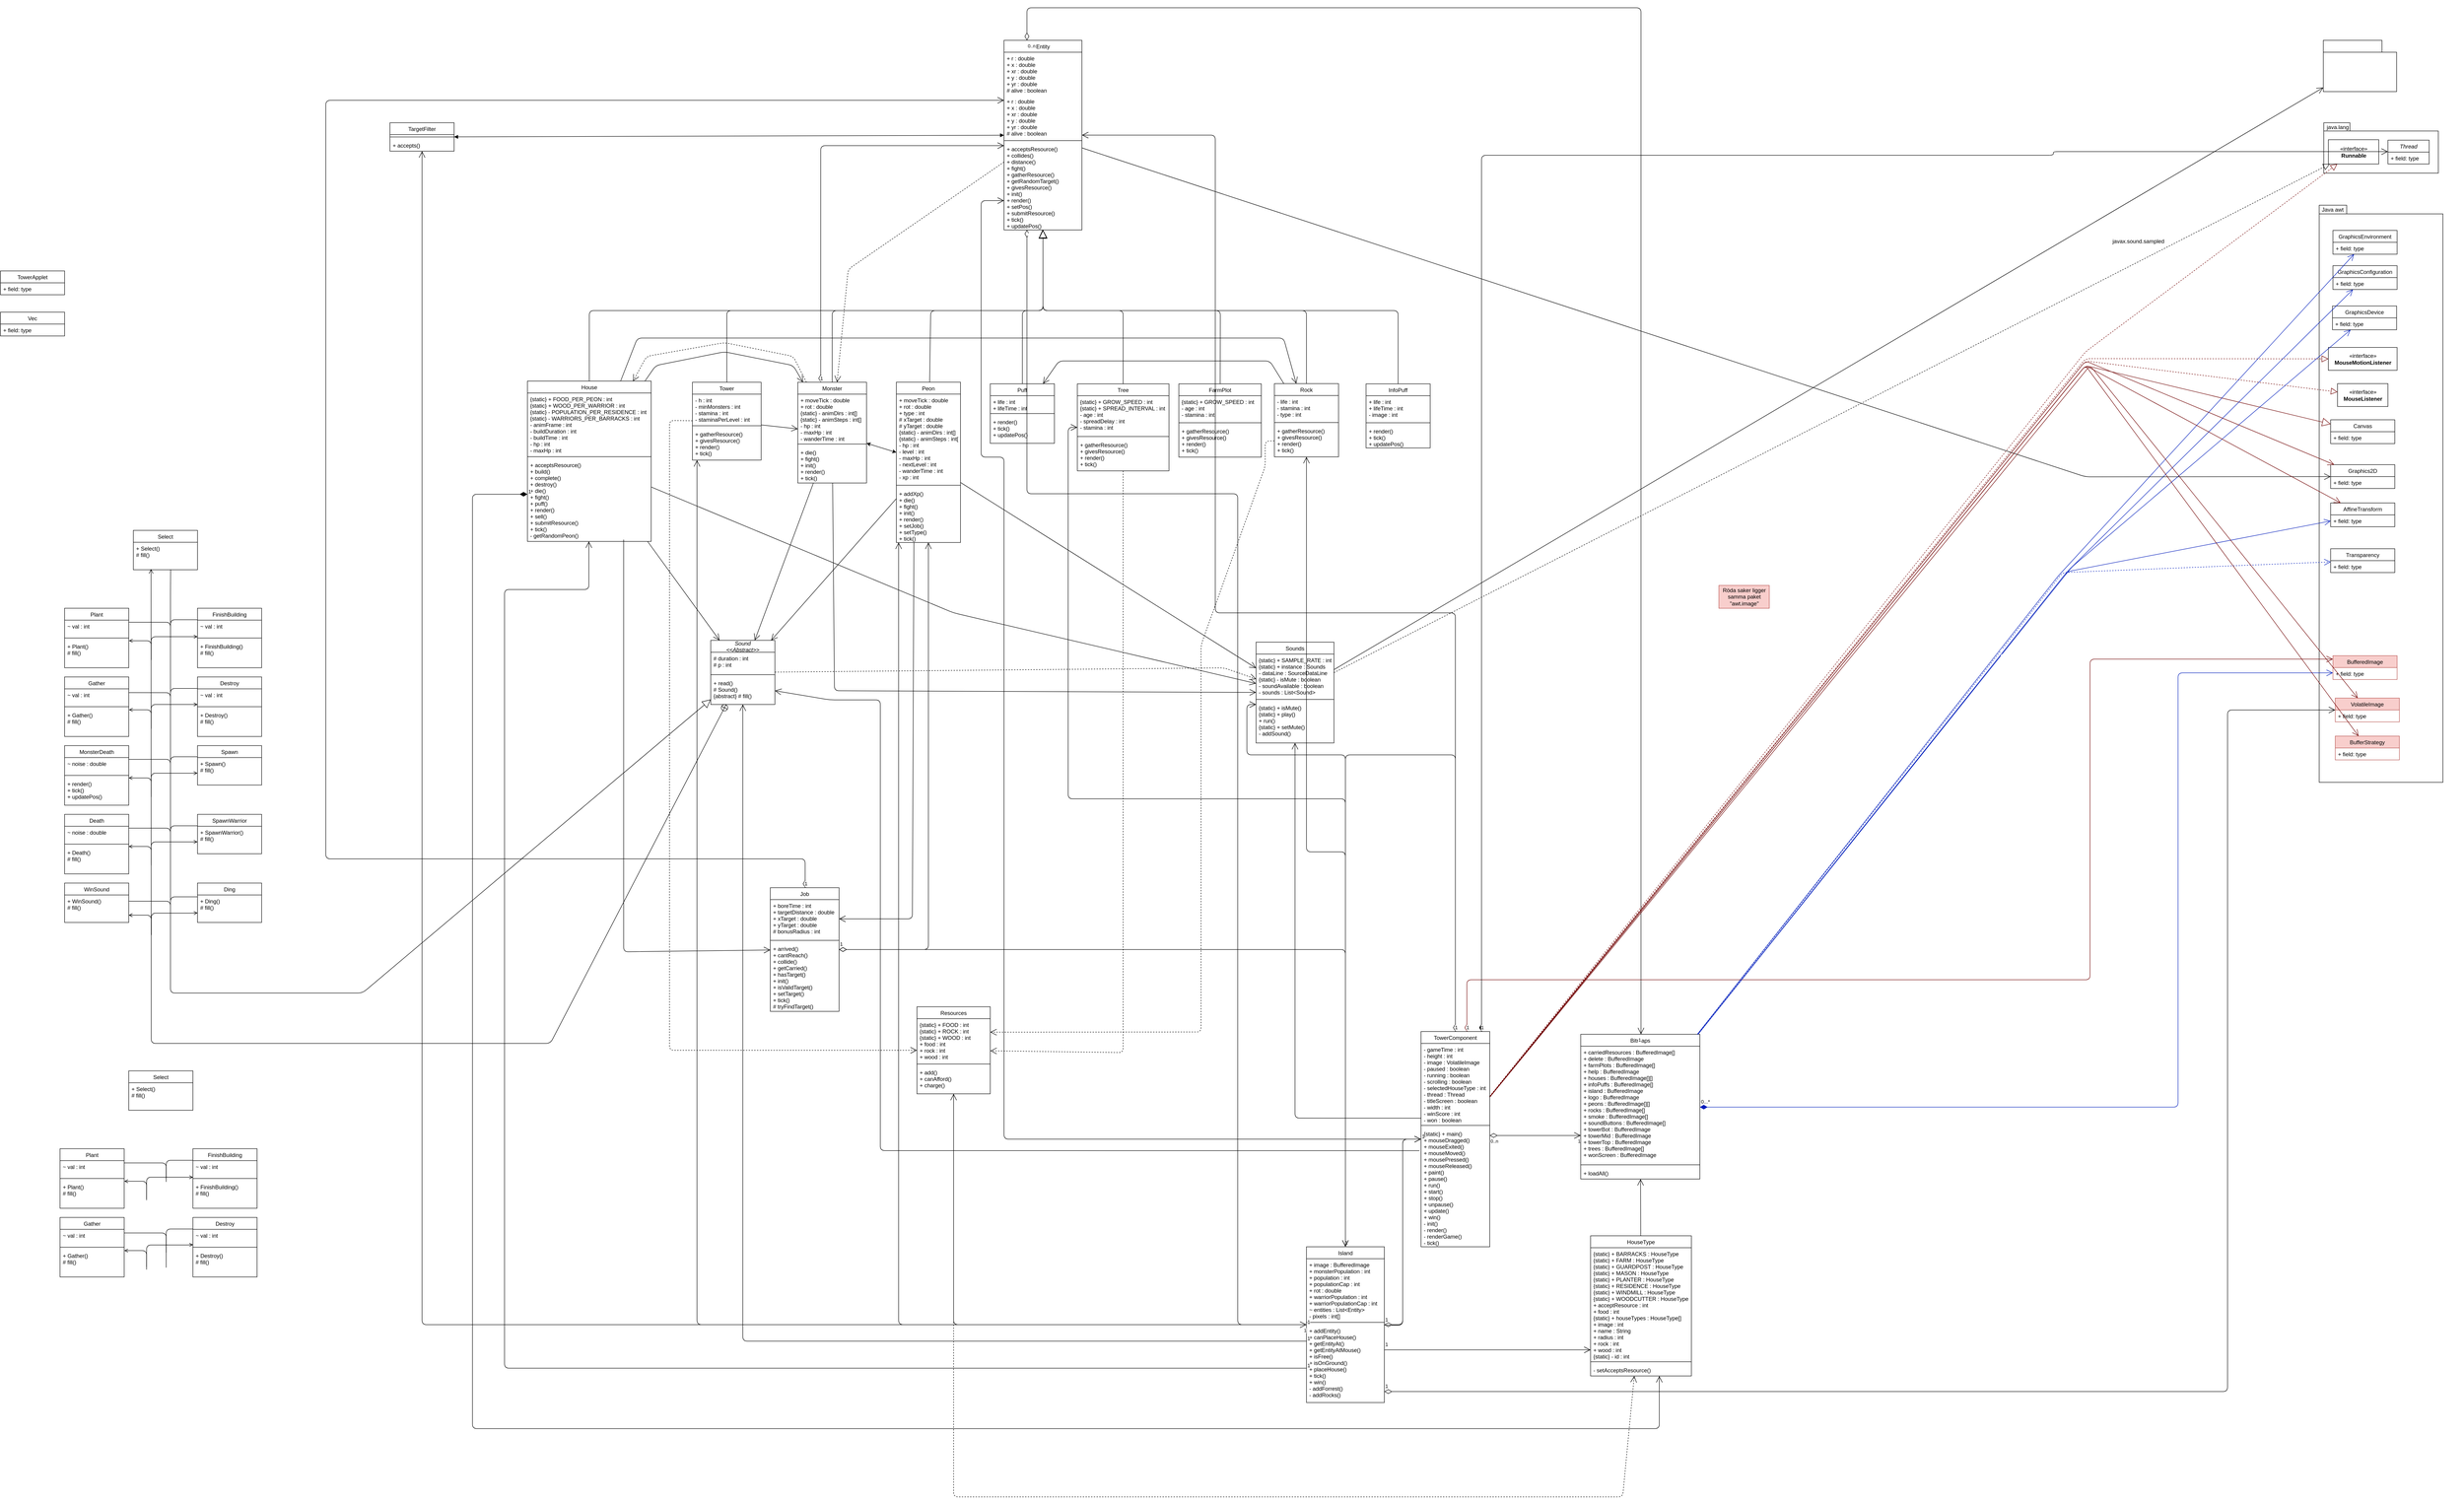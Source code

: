 <mxfile version="12.3.2" type="device" pages="1"><diagram id="qoq7YZ_r1GSnPS3LyImX" name="Page-1"><mxGraphModel dx="4253" dy="5926" grid="1" gridSize="10" guides="1" tooltips="1" connect="1" arrows="1" fold="1" page="1" pageScale="1" pageWidth="3300" pageHeight="4681" math="0" shadow="0"><root><mxCell id="0"/><mxCell id="1" parent="0"/><mxCell id="O7ELKcR8i69M-bJ7ZoyC-81" value="" style="endArrow=none;html=1;edgeStyle=orthogonalEdgeStyle;" edge="1" parent="1"><mxGeometry relative="1" as="geometry"><mxPoint x="91" y="580" as="sourcePoint"/><mxPoint x="150" y="495" as="targetPoint"/><Array as="points"><mxPoint x="91" y="495"/></Array></mxGeometry></mxCell><mxCell id="O7ELKcR8i69M-bJ7ZoyC-82" value="" style="resizable=0;html=1;align=left;verticalAlign=bottom;labelBackgroundColor=#ffffff;fontSize=10;" connectable="0" vertex="1" parent="O7ELKcR8i69M-bJ7ZoyC-81"><mxGeometry x="-1" relative="1" as="geometry"/></mxCell><mxCell id="O7ELKcR8i69M-bJ7ZoyC-83" value="" style="resizable=0;html=1;align=right;verticalAlign=bottom;labelBackgroundColor=#ffffff;fontSize=10;" connectable="0" vertex="1" parent="O7ELKcR8i69M-bJ7ZoyC-81"><mxGeometry x="1" relative="1" as="geometry"/></mxCell><mxCell id="ye1H6EyIyC5CVGx2KqB--93" value="" style="shape=folder;fontStyle=1;spacingTop=10;tabWidth=60;tabHeight=19;tabPosition=left;html=1;" parent="1" vertex="1"><mxGeometry x="4780" y="-560" width="270" height="1260" as="geometry"/></mxCell><mxCell id="ye1H6EyIyC5CVGx2KqB--89" value="" style="shape=folder;fontStyle=1;spacingTop=10;tabWidth=57;tabHeight=18;tabPosition=left;html=1;" parent="1" vertex="1"><mxGeometry x="4790" y="-740" width="250" height="110" as="geometry"/></mxCell><mxCell id="ye1H6EyIyC5CVGx2KqB--1" value="Entity" style="swimlane;fontStyle=0;childLayout=stackLayout;horizontal=1;startSize=26;fillColor=none;horizontalStack=0;resizeParent=1;resizeParentMax=0;resizeLast=0;collapsible=1;marginBottom=0;" parent="1" vertex="1"><mxGeometry x="1910" y="-920" width="170" height="414" as="geometry"/></mxCell><mxCell id="O7ELKcR8i69M-bJ7ZoyC-2" value="+ r : double &#10;+ x : double &#10;+ xr : double &#10;+ y : double &#10;+ yr : double &#10;# alive : boolean " style="text;strokeColor=none;fillColor=none;align=left;verticalAlign=top;spacingLeft=4;spacingRight=4;overflow=hidden;rotatable=0;points=[[0,0.5],[1,0.5]];portConstraint=eastwest;" vertex="1" parent="ye1H6EyIyC5CVGx2KqB--1"><mxGeometry y="26" width="170" height="94" as="geometry"/></mxCell><mxCell id="ye1H6EyIyC5CVGx2KqB--3" value="+ r : double &#10;+ x : double &#10;+ xr : double &#10;+ y : double &#10;+ yr : double &#10;# alive : boolean " style="text;strokeColor=none;fillColor=none;align=left;verticalAlign=top;spacingLeft=4;spacingRight=4;overflow=hidden;rotatable=0;points=[[0,0.5],[1,0.5]];portConstraint=eastwest;" parent="ye1H6EyIyC5CVGx2KqB--1" vertex="1"><mxGeometry y="120" width="170" height="94" as="geometry"/></mxCell><mxCell id="H5ZQFPWd7AIUB-clA86X-6" value="" style="line;strokeWidth=1;fillColor=none;align=left;verticalAlign=middle;spacingTop=-1;spacingLeft=3;spacingRight=3;rotatable=0;labelPosition=right;points=[];portConstraint=eastwest;" parent="ye1H6EyIyC5CVGx2KqB--1" vertex="1"><mxGeometry y="214" width="170" height="10" as="geometry"/></mxCell><mxCell id="H5ZQFPWd7AIUB-clA86X-8" value="+ acceptsResource() &#10;+ collides() &#10;+ distance() &#10;+ fight() &#10;+ gatherResource() &#10;+ getRandomTarget() &#10;+ givesResource() &#10;+ init() &#10;+ render() &#10;+ setPos() &#10;+ submitResource() &#10;+ tick() &#10;+ updatePos() " style="text;strokeColor=none;fillColor=none;align=left;verticalAlign=top;spacingLeft=4;spacingRight=4;overflow=hidden;rotatable=0;points=[[0,0.5],[1,0.5]];portConstraint=eastwest;" parent="ye1H6EyIyC5CVGx2KqB--1" vertex="1"><mxGeometry y="224" width="170" height="190" as="geometry"/></mxCell><mxCell id="ye1H6EyIyC5CVGx2KqB--5" value="Bitmaps" style="swimlane;fontStyle=0;childLayout=stackLayout;horizontal=1;startSize=26;fillColor=none;horizontalStack=0;resizeParent=1;resizeParentMax=0;resizeLast=0;collapsible=1;marginBottom=0;" parent="1" vertex="1"><mxGeometry x="3168.5" y="1250" width="260" height="316" as="geometry"/></mxCell><mxCell id="ye1H6EyIyC5CVGx2KqB--6" value="+ carriedResources : BufferedImage[] &#10;+ delete : BufferedImage &#10;+ farmPlots : BufferedImage[] &#10;+ help : BufferedImage &#10;+ houses : BufferedImage[][] &#10;+ infoPuffs : BufferedImage[] &#10;+ island : BufferedImage&#10;+ logo : BufferedImage &#10;+ peons : BufferedImage[][] &#10;+ rocks : BufferedImage[] &#10;+ smoke : BufferedImage[] &#10;+ soundButtons : BufferedImage[] &#10;+ towerBot : BufferedImage &#10;+ towerMid : BufferedImage &#10;+ towerTop : BufferedImage &#10;+ trees : BufferedImage[] &#10;+ wonScreen : BufferedImage " style="text;strokeColor=none;fillColor=none;align=left;verticalAlign=top;spacingLeft=4;spacingRight=4;overflow=hidden;rotatable=0;points=[[0,0.5],[1,0.5]];portConstraint=eastwest;" parent="ye1H6EyIyC5CVGx2KqB--5" vertex="1"><mxGeometry y="26" width="260" height="254" as="geometry"/></mxCell><mxCell id="H5ZQFPWd7AIUB-clA86X-1" value="" style="line;strokeWidth=1;fillColor=none;align=left;verticalAlign=middle;spacingTop=-1;spacingLeft=3;spacingRight=3;rotatable=0;labelPosition=right;points=[];portConstraint=eastwest;" parent="ye1H6EyIyC5CVGx2KqB--5" vertex="1"><mxGeometry y="280" width="260" height="10" as="geometry"/></mxCell><mxCell id="H5ZQFPWd7AIUB-clA86X-5" value="+ loadAll() " style="text;strokeColor=none;fillColor=none;align=left;verticalAlign=top;spacingLeft=4;spacingRight=4;overflow=hidden;rotatable=0;points=[[0,0.5],[1,0.5]];portConstraint=eastwest;" parent="ye1H6EyIyC5CVGx2KqB--5" vertex="1"><mxGeometry y="290" width="260" height="26" as="geometry"/></mxCell><mxCell id="ye1H6EyIyC5CVGx2KqB--25" value="FarmPlot" style="swimlane;fontStyle=0;childLayout=stackLayout;horizontal=1;startSize=26;fillColor=none;horizontalStack=0;resizeParent=1;resizeParentMax=0;resizeLast=0;collapsible=1;marginBottom=0;" parent="1" vertex="1"><mxGeometry x="2291.5" y="-170" width="180" height="160" as="geometry"/></mxCell><mxCell id="H5ZQFPWd7AIUB-clA86X-10" value="{static} + GROW_SPEED : int&#10;- age : int&#10;- stamina : int" style="text;strokeColor=none;fillColor=none;align=left;verticalAlign=top;spacingLeft=4;spacingRight=4;overflow=hidden;rotatable=0;points=[[0,0.5],[1,0.5]];portConstraint=eastwest;" parent="ye1H6EyIyC5CVGx2KqB--25" vertex="1"><mxGeometry y="26" width="180" height="54" as="geometry"/></mxCell><mxCell id="H5ZQFPWd7AIUB-clA86X-9" value="" style="line;strokeWidth=1;fillColor=none;align=left;verticalAlign=middle;spacingTop=-1;spacingLeft=3;spacingRight=3;rotatable=0;labelPosition=right;points=[];portConstraint=eastwest;" parent="ye1H6EyIyC5CVGx2KqB--25" vertex="1"><mxGeometry y="80" width="180" height="10" as="geometry"/></mxCell><mxCell id="ye1H6EyIyC5CVGx2KqB--26" value="+ gatherResource()&#10;+ givesResource()&#10;+ render()&#10;+ tick()" style="text;strokeColor=none;fillColor=none;align=left;verticalAlign=top;spacingLeft=4;spacingRight=4;overflow=hidden;rotatable=0;points=[[0,0.5],[1,0.5]];portConstraint=eastwest;" parent="ye1H6EyIyC5CVGx2KqB--25" vertex="1"><mxGeometry y="90" width="180" height="70" as="geometry"/></mxCell><mxCell id="ye1H6EyIyC5CVGx2KqB--36" value="House" style="swimlane;fontStyle=0;childLayout=stackLayout;horizontal=1;startSize=26;horizontalStack=0;resizeParent=1;resizeParentMax=0;resizeLast=0;collapsible=1;marginBottom=0;" parent="1" vertex="1"><mxGeometry x="870" y="-176" width="270" height="350" as="geometry"/></mxCell><mxCell id="ye1H6EyIyC5CVGx2KqB--37" value="{static} + FOOD_PER_PEON : int&#10;{static} + WOOD_PER_WARRIOR : int&#10;{static} - POPULATION_PER_RESIDENCE : int&#10;{static} - WARRIORS_PER_BARRACKS : int&#10;- animFrame : int&#10;- buildDuration : int&#10;- buildTime : int&#10;- hp : int&#10;- maxHp : int" style="text;strokeColor=none;fillColor=none;align=left;verticalAlign=top;spacingLeft=4;spacingRight=4;overflow=hidden;rotatable=0;points=[[0,0.5],[1,0.5]];portConstraint=eastwest;" parent="ye1H6EyIyC5CVGx2KqB--36" vertex="1"><mxGeometry y="26" width="270" height="134" as="geometry"/></mxCell><mxCell id="H5ZQFPWd7AIUB-clA86X-12" value="" style="line;strokeWidth=1;fillColor=none;align=left;verticalAlign=middle;spacingTop=-1;spacingLeft=3;spacingRight=3;rotatable=0;labelPosition=right;points=[];portConstraint=eastwest;" parent="ye1H6EyIyC5CVGx2KqB--36" vertex="1"><mxGeometry y="160" width="270" height="10" as="geometry"/></mxCell><mxCell id="H5ZQFPWd7AIUB-clA86X-13" value="+ acceptsResource()&#10;+ build()&#10;+ complete()&#10;+ destroy()&#10;+ die()&#10;+ fight()&#10;+ puff()&#10;+ render()&#10;+ sell()&#10;+ submitResource()&#10;+ tick()&#10;- getRandomPeon()" style="text;strokeColor=none;fillColor=none;align=left;verticalAlign=top;spacingLeft=4;spacingRight=4;overflow=hidden;rotatable=0;points=[[0,0.5],[1,0.5]];portConstraint=eastwest;" parent="ye1H6EyIyC5CVGx2KqB--36" vertex="1"><mxGeometry y="170" width="270" height="180" as="geometry"/></mxCell><mxCell id="ye1H6EyIyC5CVGx2KqB--38" value="HouseType" style="swimlane;fontStyle=0;childLayout=stackLayout;horizontal=1;startSize=26;fillColor=none;horizontalStack=0;resizeParent=1;resizeParentMax=0;resizeLast=0;collapsible=1;marginBottom=0;" parent="1" vertex="1"><mxGeometry x="3190" y="1690" width="220" height="306" as="geometry"/></mxCell><mxCell id="ye1H6EyIyC5CVGx2KqB--39" value="{static} + BARRACKS : HouseType&#10;{static} + FARM : HouseType&#10;{static} + GUARDPOST : HouseType&#10;{static} + MASON : HouseType&#10;{static} + PLANTER : HouseType&#10;{static} + RESIDENCE : HouseType&#10;{static} + WINDMILL : HouseType&#10;{static} + WOODCUTTER : HouseType&#10;+ acceptResource : int&#10;+ food : int&#10;{static} + houseTypes : HouseType[]&#10;+ image : int&#10;+ name : String&#10;+ radius : int&#10;+ rock : int&#10;+ wood : int&#10;{static} - id : int" style="text;strokeColor=none;fillColor=none;align=left;verticalAlign=top;spacingLeft=4;spacingRight=4;overflow=hidden;rotatable=0;points=[[0,0.5],[1,0.5]];portConstraint=eastwest;" parent="ye1H6EyIyC5CVGx2KqB--38" vertex="1"><mxGeometry y="26" width="220" height="244" as="geometry"/></mxCell><mxCell id="H5ZQFPWd7AIUB-clA86X-14" value="" style="line;strokeWidth=1;fillColor=none;align=left;verticalAlign=middle;spacingTop=-1;spacingLeft=3;spacingRight=3;rotatable=0;labelPosition=right;points=[];portConstraint=eastwest;" parent="ye1H6EyIyC5CVGx2KqB--38" vertex="1"><mxGeometry y="270" width="220" height="10" as="geometry"/></mxCell><mxCell id="H5ZQFPWd7AIUB-clA86X-15" value="- setAcceptsResource()&#10;" style="text;strokeColor=none;fillColor=none;align=left;verticalAlign=top;spacingLeft=4;spacingRight=4;overflow=hidden;rotatable=0;points=[[0,0.5],[1,0.5]];portConstraint=eastwest;" parent="ye1H6EyIyC5CVGx2KqB--38" vertex="1"><mxGeometry y="280" width="220" height="26" as="geometry"/></mxCell><mxCell id="ye1H6EyIyC5CVGx2KqB--40" value="InfoPuff" style="swimlane;fontStyle=0;childLayout=stackLayout;horizontal=1;startSize=26;fillColor=none;horizontalStack=0;resizeParent=1;resizeParentMax=0;resizeLast=0;collapsible=1;marginBottom=0;" parent="1" vertex="1"><mxGeometry x="2700" y="-170" width="140" height="140" as="geometry"/></mxCell><mxCell id="ye1H6EyIyC5CVGx2KqB--41" value="+ life : int&#10;+ lifeTime : int&#10;- image : int" style="text;strokeColor=none;fillColor=none;align=left;verticalAlign=top;spacingLeft=4;spacingRight=4;overflow=hidden;rotatable=0;points=[[0,0.5],[1,0.5]];portConstraint=eastwest;" parent="ye1H6EyIyC5CVGx2KqB--40" vertex="1"><mxGeometry y="26" width="140" height="54" as="geometry"/></mxCell><mxCell id="H5ZQFPWd7AIUB-clA86X-17" value="" style="line;strokeWidth=1;fillColor=none;align=left;verticalAlign=middle;spacingTop=-1;spacingLeft=3;spacingRight=3;rotatable=0;labelPosition=right;points=[];portConstraint=eastwest;" parent="ye1H6EyIyC5CVGx2KqB--40" vertex="1"><mxGeometry y="80" width="140" height="10" as="geometry"/></mxCell><mxCell id="H5ZQFPWd7AIUB-clA86X-7" value="+ render()&#10;+ tick()&#10;+ updatePos() " style="text;strokeColor=none;fillColor=none;align=left;verticalAlign=top;spacingLeft=4;spacingRight=4;overflow=hidden;rotatable=0;points=[[0,0.5],[1,0.5]];portConstraint=eastwest;" parent="ye1H6EyIyC5CVGx2KqB--40" vertex="1"><mxGeometry y="90" width="140" height="50" as="geometry"/></mxCell><mxCell id="ye1H6EyIyC5CVGx2KqB--42" value="Island" style="swimlane;fontStyle=0;childLayout=stackLayout;horizontal=1;startSize=26;fillColor=none;horizontalStack=0;resizeParent=1;resizeParentMax=0;resizeLast=0;collapsible=1;marginBottom=0;" parent="1" vertex="1"><mxGeometry x="2570" y="1714" width="170" height="340" as="geometry"/></mxCell><mxCell id="ye1H6EyIyC5CVGx2KqB--43" value="+ image : BufferedImage&#10;+ monsterPopulation : int&#10;+ population : int&#10;+ populationCap : int&#10;+ rot : double&#10;+ warriorPopulation : int&#10;+ warriorPopulationCap : int&#10;~ entities : List&lt;Entity&gt;&#10;- pixels : int[]" style="text;strokeColor=none;fillColor=none;align=left;verticalAlign=top;spacingLeft=4;spacingRight=4;overflow=hidden;rotatable=0;points=[[0,0.5],[1,0.5]];portConstraint=eastwest;" parent="ye1H6EyIyC5CVGx2KqB--42" vertex="1"><mxGeometry y="26" width="170" height="134" as="geometry"/></mxCell><mxCell id="ruju_pkgRnl55fsP5Uep-8" value="" style="line;strokeWidth=1;fillColor=none;align=left;verticalAlign=middle;spacingTop=-1;spacingLeft=3;spacingRight=3;rotatable=0;labelPosition=right;points=[];portConstraint=eastwest;" parent="ye1H6EyIyC5CVGx2KqB--42" vertex="1"><mxGeometry y="160" width="170" height="10" as="geometry"/></mxCell><mxCell id="ruju_pkgRnl55fsP5Uep-5" value="+ addEntity()&#10;+ canPlaceHouse()&#10;+ getEntityAt()&#10;+ getEntityAtMouse()&#10;+ isFree()&#10;+ isOnGround()&#10;+ placeHouse()&#10;+ tick()&#10;+ win()&#10;- addForrest()&#10;- addRocks()" style="text;strokeColor=none;fillColor=none;align=left;verticalAlign=top;spacingLeft=4;spacingRight=4;overflow=hidden;rotatable=0;points=[[0,0.5],[1,0.5]];portConstraint=eastwest;" parent="ye1H6EyIyC5CVGx2KqB--42" vertex="1"><mxGeometry y="170" width="170" height="170" as="geometry"/></mxCell><mxCell id="ye1H6EyIyC5CVGx2KqB--44" value="Job" style="swimlane;fontStyle=0;childLayout=stackLayout;horizontal=1;startSize=26;fillColor=none;horizontalStack=0;resizeParent=1;resizeParentMax=0;resizeLast=0;collapsible=1;marginBottom=0;" parent="1" vertex="1"><mxGeometry x="1400" y="930" width="150" height="270" as="geometry"/></mxCell><mxCell id="ye1H6EyIyC5CVGx2KqB--45" value="+ boreTime : int&#10;+ targetDistance : double&#10;+ xTarget : double&#10;+ yTarget : double&#10;# bonusRadius : int" style="text;strokeColor=none;fillColor=none;align=left;verticalAlign=top;spacingLeft=4;spacingRight=4;overflow=hidden;rotatable=0;points=[[0,0.5],[1,0.5]];portConstraint=eastwest;" parent="ye1H6EyIyC5CVGx2KqB--44" vertex="1"><mxGeometry y="26" width="150" height="84" as="geometry"/></mxCell><mxCell id="ruju_pkgRnl55fsP5Uep-10" value="" style="line;strokeWidth=1;fillColor=none;align=left;verticalAlign=middle;spacingTop=-1;spacingLeft=3;spacingRight=3;rotatable=0;labelPosition=right;points=[];portConstraint=eastwest;" parent="ye1H6EyIyC5CVGx2KqB--44" vertex="1"><mxGeometry y="110" width="150" height="10" as="geometry"/></mxCell><mxCell id="ruju_pkgRnl55fsP5Uep-11" value="+ arrived()&#10;+ cantReach()&#10;+ collide()&#10;+ getCarried()&#10;+ hasTarget()&#10;+ init()&#10;+ isValidTarget()&#10;+ setTarget()&#10;+ tick()&#10;# tryFindTarget()" style="text;strokeColor=none;fillColor=none;align=left;verticalAlign=top;spacingLeft=4;spacingRight=4;overflow=hidden;rotatable=0;points=[[0,0.5],[1,0.5]];portConstraint=eastwest;" parent="ye1H6EyIyC5CVGx2KqB--44" vertex="1"><mxGeometry y="120" width="150" height="150" as="geometry"/></mxCell><mxCell id="ye1H6EyIyC5CVGx2KqB--50" value="Puff" style="swimlane;fontStyle=0;childLayout=stackLayout;horizontal=1;startSize=26;fillColor=none;horizontalStack=0;resizeParent=1;resizeParentMax=0;resizeLast=0;collapsible=1;marginBottom=0;" parent="1" vertex="1"><mxGeometry x="1880" y="-170.12" width="140" height="130" as="geometry"/></mxCell><mxCell id="ye1H6EyIyC5CVGx2KqB--51" value="+ life : int&#10;+ lifeTime : int" style="text;strokeColor=none;fillColor=none;align=left;verticalAlign=top;spacingLeft=4;spacingRight=4;overflow=hidden;rotatable=0;points=[[0,0.5],[1,0.5]];portConstraint=eastwest;" parent="ye1H6EyIyC5CVGx2KqB--50" vertex="1"><mxGeometry y="26" width="140" height="34" as="geometry"/></mxCell><mxCell id="ruju_pkgRnl55fsP5Uep-17" value="" style="line;strokeWidth=1;fillColor=none;align=left;verticalAlign=middle;spacingTop=-1;spacingLeft=3;spacingRight=3;rotatable=0;labelPosition=right;points=[];portConstraint=eastwest;" parent="ye1H6EyIyC5CVGx2KqB--50" vertex="1"><mxGeometry y="60" width="140" height="10" as="geometry"/></mxCell><mxCell id="ruju_pkgRnl55fsP5Uep-18" value="+ render()&#10;+ tick()&#10;+ updatePos()" style="text;strokeColor=none;fillColor=none;align=left;verticalAlign=top;spacingLeft=4;spacingRight=4;overflow=hidden;rotatable=0;points=[[0,0.5],[1,0.5]];portConstraint=eastwest;" parent="ye1H6EyIyC5CVGx2KqB--50" vertex="1"><mxGeometry y="70" width="140" height="60" as="geometry"/></mxCell><mxCell id="ye1H6EyIyC5CVGx2KqB--52" value="Resources" style="swimlane;fontStyle=0;childLayout=stackLayout;horizontal=1;startSize=26;fillColor=none;horizontalStack=0;resizeParent=1;resizeParentMax=0;resizeLast=0;collapsible=1;marginBottom=0;" parent="1" vertex="1"><mxGeometry x="1720" y="1190" width="160" height="190" as="geometry"/></mxCell><mxCell id="ye1H6EyIyC5CVGx2KqB--53" value="{static} + FOOD : int&#10;{static} + ROCK : int&#10;{static} + WOOD : int&#10;+ food : int&#10;+ rock : int&#10;+ wood : int" style="text;strokeColor=none;fillColor=none;align=left;verticalAlign=top;spacingLeft=4;spacingRight=4;overflow=hidden;rotatable=0;points=[[0,0.5],[1,0.5]];portConstraint=eastwest;" parent="ye1H6EyIyC5CVGx2KqB--52" vertex="1"><mxGeometry y="26" width="160" height="94" as="geometry"/></mxCell><mxCell id="ruju_pkgRnl55fsP5Uep-19" value="" style="line;strokeWidth=1;fillColor=none;align=left;verticalAlign=middle;spacingTop=-1;spacingLeft=3;spacingRight=3;rotatable=0;labelPosition=right;points=[];portConstraint=eastwest;" parent="ye1H6EyIyC5CVGx2KqB--52" vertex="1"><mxGeometry y="120" width="160" height="10" as="geometry"/></mxCell><mxCell id="ruju_pkgRnl55fsP5Uep-20" value="+ add()&#10;+ canAfford()&#10;+ charge()" style="text;strokeColor=none;fillColor=none;align=left;verticalAlign=top;spacingLeft=4;spacingRight=4;overflow=hidden;rotatable=0;points=[[0,0.5],[1,0.5]];portConstraint=eastwest;" parent="ye1H6EyIyC5CVGx2KqB--52" vertex="1"><mxGeometry y="130" width="160" height="60" as="geometry"/></mxCell><mxCell id="ye1H6EyIyC5CVGx2KqB--56" value="Sounds" style="swimlane;fontStyle=0;childLayout=stackLayout;horizontal=1;startSize=26;fillColor=none;horizontalStack=0;resizeParent=1;resizeParentMax=0;resizeLast=0;collapsible=1;marginBottom=0;" parent="1" vertex="1"><mxGeometry x="2460" y="394" width="170" height="220" as="geometry"/></mxCell><mxCell id="ye1H6EyIyC5CVGx2KqB--57" value="{static} + SAMPLE_RATE : int&#10;{static} + instance : Sounds&#10;- dataLine : SourceDataLine&#10;{static} - isMute : boolean&#10;- soundAvailable : boolean&#10;- sounds : List&lt;Sound&gt;" style="text;strokeColor=none;fillColor=none;align=left;verticalAlign=top;spacingLeft=4;spacingRight=4;overflow=hidden;rotatable=0;points=[[0,0.5],[1,0.5]];portConstraint=eastwest;" parent="ye1H6EyIyC5CVGx2KqB--56" vertex="1"><mxGeometry y="26" width="170" height="94" as="geometry"/></mxCell><mxCell id="ruju_pkgRnl55fsP5Uep-29" value="" style="line;strokeWidth=1;fillColor=none;align=left;verticalAlign=middle;spacingTop=-1;spacingLeft=3;spacingRight=3;rotatable=0;labelPosition=right;points=[];portConstraint=eastwest;" parent="ye1H6EyIyC5CVGx2KqB--56" vertex="1"><mxGeometry y="120" width="170" height="10" as="geometry"/></mxCell><mxCell id="ruju_pkgRnl55fsP5Uep-30" value="{static} + isMute()&#10;{static} + play()&#10;+ run()&#10;{static} + setMute()&#10;- addSound()" style="text;strokeColor=none;fillColor=none;align=left;verticalAlign=top;spacingLeft=4;spacingRight=4;overflow=hidden;rotatable=0;points=[[0,0.5],[1,0.5]];portConstraint=eastwest;" parent="ye1H6EyIyC5CVGx2KqB--56" vertex="1"><mxGeometry y="130" width="170" height="90" as="geometry"/></mxCell><mxCell id="ye1H6EyIyC5CVGx2KqB--58" value="Sound&#10;&lt;&lt;Abstract&gt;&gt;" style="swimlane;fontStyle=2;childLayout=stackLayout;horizontal=1;startSize=26;fillColor=none;horizontalStack=0;resizeParent=1;resizeParentMax=0;resizeLast=0;collapsible=1;marginBottom=0;" parent="1" vertex="1"><mxGeometry x="1270" y="390" width="140" height="140" as="geometry"/></mxCell><mxCell id="ye1H6EyIyC5CVGx2KqB--59" value="# duration : int&#10;# p : int" style="text;strokeColor=none;fillColor=none;align=left;verticalAlign=top;spacingLeft=4;spacingRight=4;overflow=hidden;rotatable=0;points=[[0,0.5],[1,0.5]];portConstraint=eastwest;" parent="ye1H6EyIyC5CVGx2KqB--58" vertex="1"><mxGeometry y="26" width="140" height="44" as="geometry"/></mxCell><mxCell id="ruju_pkgRnl55fsP5Uep-32" value="" style="line;strokeWidth=1;fillColor=none;align=left;verticalAlign=middle;spacingTop=-1;spacingLeft=3;spacingRight=3;rotatable=0;labelPosition=right;points=[];portConstraint=eastwest;" parent="ye1H6EyIyC5CVGx2KqB--58" vertex="1"><mxGeometry y="70" width="140" height="10" as="geometry"/></mxCell><mxCell id="ruju_pkgRnl55fsP5Uep-33" value="+ read()&#10;# Sound()&#10;{abstract} # fill()" style="text;strokeColor=none;fillColor=none;align=left;verticalAlign=top;spacingLeft=4;spacingRight=4;overflow=hidden;rotatable=0;points=[[0,0.5],[1,0.5]];portConstraint=eastwest;" parent="ye1H6EyIyC5CVGx2KqB--58" vertex="1"><mxGeometry y="80" width="140" height="60" as="geometry"/></mxCell><mxCell id="ye1H6EyIyC5CVGx2KqB--60" value="TargetFilter" style="swimlane;fontStyle=0;childLayout=stackLayout;horizontal=1;startSize=26;fillColor=none;horizontalStack=0;resizeParent=1;resizeParentMax=0;resizeLast=0;collapsible=1;marginBottom=0;" parent="1" vertex="1"><mxGeometry x="570" y="-740" width="140" height="62" as="geometry"/></mxCell><mxCell id="ruju_pkgRnl55fsP5Uep-34" value="" style="line;strokeWidth=1;fillColor=none;align=left;verticalAlign=middle;spacingTop=-1;spacingLeft=3;spacingRight=3;rotatable=0;labelPosition=right;points=[];portConstraint=eastwest;" parent="ye1H6EyIyC5CVGx2KqB--60" vertex="1"><mxGeometry y="26" width="140" height="10" as="geometry"/></mxCell><mxCell id="ye1H6EyIyC5CVGx2KqB--61" value="+ accepts()&#10;" style="text;strokeColor=none;fillColor=none;align=left;verticalAlign=top;spacingLeft=4;spacingRight=4;overflow=hidden;rotatable=0;points=[[0,0.5],[1,0.5]];portConstraint=eastwest;" parent="ye1H6EyIyC5CVGx2KqB--60" vertex="1"><mxGeometry y="36" width="140" height="26" as="geometry"/></mxCell><mxCell id="ye1H6EyIyC5CVGx2KqB--62" value="Tower" style="swimlane;fontStyle=0;childLayout=stackLayout;horizontal=1;startSize=26;fillColor=none;horizontalStack=0;resizeParent=1;resizeParentMax=0;resizeLast=0;collapsible=1;marginBottom=0;" parent="1" vertex="1"><mxGeometry x="1230" y="-173.5" width="150" height="170" as="geometry"/></mxCell><mxCell id="ye1H6EyIyC5CVGx2KqB--63" value="- h : int&#10;- minMonsters : int&#10;- stamina : int&#10;- staminaPerLevel : int" style="text;strokeColor=none;fillColor=none;align=left;verticalAlign=top;spacingLeft=4;spacingRight=4;overflow=hidden;rotatable=0;points=[[0,0.5],[1,0.5]];portConstraint=eastwest;" parent="ye1H6EyIyC5CVGx2KqB--62" vertex="1"><mxGeometry y="26" width="150" height="64" as="geometry"/></mxCell><mxCell id="ruju_pkgRnl55fsP5Uep-35" value="" style="line;strokeWidth=1;fillColor=none;align=left;verticalAlign=middle;spacingTop=-1;spacingLeft=3;spacingRight=3;rotatable=0;labelPosition=right;points=[];portConstraint=eastwest;" parent="ye1H6EyIyC5CVGx2KqB--62" vertex="1"><mxGeometry y="90" width="150" height="10" as="geometry"/></mxCell><mxCell id="ruju_pkgRnl55fsP5Uep-36" value="+ gatherResource()&#10;+ givesResource()&#10;+ render()&#10;+ tick()" style="text;strokeColor=none;fillColor=none;align=left;verticalAlign=top;spacingLeft=4;spacingRight=4;overflow=hidden;rotatable=0;points=[[0,0.5],[1,0.5]];portConstraint=eastwest;" parent="ye1H6EyIyC5CVGx2KqB--62" vertex="1"><mxGeometry y="100" width="150" height="70" as="geometry"/></mxCell><mxCell id="ye1H6EyIyC5CVGx2KqB--64" value="TowerApplet" style="swimlane;fontStyle=0;childLayout=stackLayout;horizontal=1;startSize=26;fillColor=none;horizontalStack=0;resizeParent=1;resizeParentMax=0;resizeLast=0;collapsible=1;marginBottom=0;" parent="1" vertex="1"><mxGeometry x="-280" y="-416.5" width="140" height="52" as="geometry"/></mxCell><mxCell id="ye1H6EyIyC5CVGx2KqB--65" value="+ field: type" style="text;strokeColor=none;fillColor=none;align=left;verticalAlign=top;spacingLeft=4;spacingRight=4;overflow=hidden;rotatable=0;points=[[0,0.5],[1,0.5]];portConstraint=eastwest;" parent="ye1H6EyIyC5CVGx2KqB--64" vertex="1"><mxGeometry y="26" width="140" height="26" as="geometry"/></mxCell><mxCell id="ye1H6EyIyC5CVGx2KqB--68" value="Tree" style="swimlane;fontStyle=0;childLayout=stackLayout;horizontal=1;startSize=26;fillColor=none;horizontalStack=0;resizeParent=1;resizeParentMax=0;resizeLast=0;collapsible=1;marginBottom=0;" parent="1" vertex="1"><mxGeometry x="2070" y="-170" width="200" height="190" as="geometry"/></mxCell><mxCell id="ye1H6EyIyC5CVGx2KqB--69" value="{static} + GROW_SPEED : int&#10;{static} + SPREAD_INTERVAL : int&#10;- age : int&#10;- spreadDelay : int&#10;- stamina : int" style="text;strokeColor=none;fillColor=none;align=left;verticalAlign=top;spacingLeft=4;spacingRight=4;overflow=hidden;rotatable=0;points=[[0,0.5],[1,0.5]];portConstraint=eastwest;" parent="ye1H6EyIyC5CVGx2KqB--68" vertex="1"><mxGeometry y="26" width="200" height="84" as="geometry"/></mxCell><mxCell id="ruju_pkgRnl55fsP5Uep-40" value="" style="line;strokeWidth=1;fillColor=none;align=left;verticalAlign=middle;spacingTop=-1;spacingLeft=3;spacingRight=3;rotatable=0;labelPosition=right;points=[];portConstraint=eastwest;" parent="ye1H6EyIyC5CVGx2KqB--68" vertex="1"><mxGeometry y="110" width="200" height="10" as="geometry"/></mxCell><mxCell id="ruju_pkgRnl55fsP5Uep-41" value="+ gatherResource()&#10;+ givesResource()&#10;+ render()&#10;+ tick()" style="text;strokeColor=none;fillColor=none;align=left;verticalAlign=top;spacingLeft=4;spacingRight=4;overflow=hidden;rotatable=0;points=[[0,0.5],[1,0.5]];portConstraint=eastwest;" parent="ye1H6EyIyC5CVGx2KqB--68" vertex="1"><mxGeometry y="120" width="200" height="70" as="geometry"/></mxCell><mxCell id="ye1H6EyIyC5CVGx2KqB--70" value="Vec" style="swimlane;fontStyle=0;childLayout=stackLayout;horizontal=1;startSize=26;fillColor=none;horizontalStack=0;resizeParent=1;resizeParentMax=0;resizeLast=0;collapsible=1;marginBottom=0;" parent="1" vertex="1"><mxGeometry x="-280" y="-326.5" width="140" height="52" as="geometry"/></mxCell><mxCell id="ye1H6EyIyC5CVGx2KqB--71" value="+ field: type" style="text;strokeColor=none;fillColor=none;align=left;verticalAlign=top;spacingLeft=4;spacingRight=4;overflow=hidden;rotatable=0;points=[[0,0.5],[1,0.5]];portConstraint=eastwest;" parent="ye1H6EyIyC5CVGx2KqB--70" vertex="1"><mxGeometry y="26" width="140" height="26" as="geometry"/></mxCell><mxCell id="ye1H6EyIyC5CVGx2KqB--72" value="&amp;nbsp;" style="endArrow=block;endSize=16;endFill=0;html=1;" parent="1" source="ye1H6EyIyC5CVGx2KqB--48" target="ye1H6EyIyC5CVGx2KqB--1" edge="1"><mxGeometry x="1" y="768" width="160" relative="1" as="geometry"><mxPoint x="1620" y="420" as="sourcePoint"/><mxPoint x="2080" y="-460" as="targetPoint"/><mxPoint x="110" y="8" as="offset"/><Array as="points"><mxPoint x="1750" y="-330"/><mxPoint x="1995" y="-330"/></Array></mxGeometry></mxCell><mxCell id="ye1H6EyIyC5CVGx2KqB--73" value="&amp;nbsp;" style="endArrow=block;endSize=16;endFill=0;html=1;" parent="1" source="ye1H6EyIyC5CVGx2KqB--36" target="ye1H6EyIyC5CVGx2KqB--1" edge="1"><mxGeometry x="1" y="768" width="160" relative="1" as="geometry"><mxPoint x="1649" y="340" as="sourcePoint"/><mxPoint x="1931" y="152" as="targetPoint"/><mxPoint x="110" y="8" as="offset"/><Array as="points"><mxPoint x="1005" y="-330"/><mxPoint x="1995" y="-330"/></Array></mxGeometry></mxCell><mxCell id="ye1H6EyIyC5CVGx2KqB--76" value="&amp;nbsp;" style="endArrow=block;endSize=16;endFill=0;html=1;" parent="1" source="ye1H6EyIyC5CVGx2KqB--46" target="ye1H6EyIyC5CVGx2KqB--1" edge="1"><mxGeometry x="1" y="768" width="160" relative="1" as="geometry"><mxPoint x="1782.75" y="340" as="sourcePoint"/><mxPoint x="1990" y="220" as="targetPoint"/><mxPoint x="110" y="8" as="offset"/><Array as="points"><mxPoint x="1535" y="-330"/><mxPoint x="1995" y="-330"/></Array></mxGeometry></mxCell><mxCell id="ye1H6EyIyC5CVGx2KqB--77" value="&amp;nbsp;" style="endArrow=block;endSize=16;endFill=0;html=1;" parent="1" source="ye1H6EyIyC5CVGx2KqB--40" target="ye1H6EyIyC5CVGx2KqB--1" edge="1"><mxGeometry x="1" y="768" width="160" relative="1" as="geometry"><mxPoint x="1792.75" y="350" as="sourcePoint"/><mxPoint x="1957.25" y="162" as="targetPoint"/><mxPoint x="110" y="8" as="offset"/><Array as="points"><mxPoint x="2770" y="-330"/><mxPoint x="1995" y="-330"/></Array></mxGeometry></mxCell><mxCell id="ye1H6EyIyC5CVGx2KqB--79" value="&amp;nbsp;" style="endArrow=block;endSize=16;endFill=0;html=1;" parent="1" source="ye1H6EyIyC5CVGx2KqB--50" target="ye1H6EyIyC5CVGx2KqB--1" edge="1"><mxGeometry x="1" y="768" width="160" relative="1" as="geometry"><mxPoint x="1812.75" y="370" as="sourcePoint"/><mxPoint x="1977.25" y="182" as="targetPoint"/><mxPoint x="110" y="8" as="offset"/><Array as="points"><mxPoint x="1950" y="-330"/><mxPoint x="1995" y="-330"/></Array></mxGeometry></mxCell><mxCell id="ye1H6EyIyC5CVGx2KqB--80" value="&amp;nbsp;" style="endArrow=block;endSize=16;endFill=0;html=1;strokeWidth=1;" parent="1" source="ye1H6EyIyC5CVGx2KqB--54" target="ye1H6EyIyC5CVGx2KqB--1" edge="1"><mxGeometry x="1" y="768" width="160" relative="1" as="geometry"><mxPoint x="2007.263" y="480" as="sourcePoint"/><mxPoint x="1972.737" y="152" as="targetPoint"/><mxPoint x="110" y="8" as="offset"/><Array as="points"><mxPoint x="2570" y="-330"/><mxPoint x="1995" y="-330"/></Array></mxGeometry></mxCell><mxCell id="ye1H6EyIyC5CVGx2KqB--82" value="" style="endArrow=block;dashed=1;endFill=0;endSize=12;html=1;" parent="1" source="ye1H6EyIyC5CVGx2KqB--56" target="ye1H6EyIyC5CVGx2KqB--81" edge="1"><mxGeometry width="160" relative="1" as="geometry"><mxPoint x="2340" y="570" as="sourcePoint"/><mxPoint x="2500" y="570" as="targetPoint"/></mxGeometry></mxCell><mxCell id="ye1H6EyIyC5CVGx2KqB--83" value="&amp;nbsp;" style="endArrow=block;endSize=16;endFill=0;html=1;" parent="1" source="ye1H6EyIyC5CVGx2KqB--62" target="ye1H6EyIyC5CVGx2KqB--1" edge="1"><mxGeometry x="1" y="768" width="160" relative="1" as="geometry"><mxPoint x="2007.263" y="480" as="sourcePoint"/><mxPoint x="1972.737" y="152" as="targetPoint"/><mxPoint x="110" y="8" as="offset"/><Array as="points"><mxPoint x="1305" y="-330"/><mxPoint x="1995" y="-330"/></Array></mxGeometry></mxCell><mxCell id="ye1H6EyIyC5CVGx2KqB--84" value="" style="endArrow=block;dashed=1;endFill=0;endSize=12;html=1;fillColor=#a20025;strokeColor=#6F0000;" parent="1" source="ye1H6EyIyC5CVGx2KqB--66" target="ye1H6EyIyC5CVGx2KqB--81" edge="1"><mxGeometry width="160" relative="1" as="geometry"><mxPoint x="2517.965" y="468" as="sourcePoint"/><mxPoint x="2648.11" y="347" as="targetPoint"/><Array as="points"><mxPoint x="4270" y="-240"/></Array></mxGeometry></mxCell><mxCell id="ye1H6EyIyC5CVGx2KqB--85" value="&amp;nbsp;" style="endArrow=block;endSize=16;endFill=0;html=1;" parent="1" source="ye1H6EyIyC5CVGx2KqB--68" target="ye1H6EyIyC5CVGx2KqB--1" edge="1"><mxGeometry x="1" y="768" width="160" relative="1" as="geometry"><mxPoint x="1782.75" y="340" as="sourcePoint"/><mxPoint x="1947.25" y="152" as="targetPoint"/><mxPoint x="110" y="8" as="offset"/><Array as="points"><mxPoint x="2170" y="-330"/><mxPoint x="1995" y="-330"/></Array></mxGeometry></mxCell><mxCell id="ye1H6EyIyC5CVGx2KqB--86" value="«interface»&lt;br&gt;&lt;b&gt;MouseListener&lt;/b&gt;" style="html=1;" parent="1" vertex="1"><mxGeometry x="4820" y="-170.5" width="110" height="50" as="geometry"/></mxCell><mxCell id="ye1H6EyIyC5CVGx2KqB--87" value="«interface»&lt;br&gt;&lt;b&gt;MouseMotionListener&lt;/b&gt;" style="html=1;" parent="1" vertex="1"><mxGeometry x="4800" y="-249.5" width="150" height="50" as="geometry"/></mxCell><mxCell id="ye1H6EyIyC5CVGx2KqB--91" value="java.lang" style="text;html=1;align=center;verticalAlign=middle;resizable=0;points=[];;autosize=1;" parent="1" vertex="1"><mxGeometry x="4790" y="-740" width="60" height="20" as="geometry"/></mxCell><mxCell id="ye1H6EyIyC5CVGx2KqB--81" value="«interface»&lt;br&gt;&lt;b&gt;Runnable&lt;/b&gt;" style="html=1;" parent="1" vertex="1"><mxGeometry x="4800" y="-703" width="110" height="53" as="geometry"/></mxCell><mxCell id="ye1H6EyIyC5CVGx2KqB--94" value="Java awt" style="text;html=1;align=center;verticalAlign=middle;resizable=0;points=[];;autosize=1;" parent="1" vertex="1"><mxGeometry x="4779" y="-560" width="60" height="20" as="geometry"/></mxCell><mxCell id="ye1H6EyIyC5CVGx2KqB--95" value="" style="endArrow=block;dashed=1;endFill=0;endSize=12;html=1;fillColor=#a20025;strokeColor=#6F0000;" parent="1" source="ye1H6EyIyC5CVGx2KqB--66" target="ye1H6EyIyC5CVGx2KqB--86" edge="1"><mxGeometry width="160" relative="1" as="geometry"><mxPoint x="2773.281" y="520" as="sourcePoint"/><mxPoint x="2561.076" y="190" as="targetPoint"/><Array as="points"><mxPoint x="4270" y="-220"/></Array></mxGeometry></mxCell><mxCell id="ye1H6EyIyC5CVGx2KqB--96" value="" style="endArrow=block;dashed=1;endFill=0;endSize=12;html=1;fillColor=#a20025;strokeColor=#6F0000;" parent="1" source="ye1H6EyIyC5CVGx2KqB--66" target="ye1H6EyIyC5CVGx2KqB--87" edge="1"><mxGeometry width="160" relative="1" as="geometry"><mxPoint x="2783.281" y="530" as="sourcePoint"/><mxPoint x="2571.076" y="200" as="targetPoint"/><Array as="points"><mxPoint x="4270" y="-225"/></Array></mxGeometry></mxCell><mxCell id="ye1H6EyIyC5CVGx2KqB--97" value="Canvas" style="swimlane;fontStyle=0;childLayout=stackLayout;horizontal=1;startSize=26;fillColor=none;horizontalStack=0;resizeParent=1;resizeParentMax=0;resizeLast=0;collapsible=1;marginBottom=0;" parent="1" vertex="1"><mxGeometry x="4805" y="-91.5" width="140" height="52" as="geometry"/></mxCell><mxCell id="ye1H6EyIyC5CVGx2KqB--98" value="+ field: type" style="text;strokeColor=none;fillColor=none;align=left;verticalAlign=top;spacingLeft=4;spacingRight=4;overflow=hidden;rotatable=0;points=[[0,0.5],[1,0.5]];portConstraint=eastwest;" parent="ye1H6EyIyC5CVGx2KqB--97" vertex="1"><mxGeometry y="26" width="140" height="26" as="geometry"/></mxCell><mxCell id="ye1H6EyIyC5CVGx2KqB--99" value="&amp;nbsp;" style="endArrow=block;endSize=16;endFill=0;html=1;fillColor=#a20025;strokeColor=#6F0000;" parent="1" source="ye1H6EyIyC5CVGx2KqB--66" target="ye1H6EyIyC5CVGx2KqB--97" edge="1"><mxGeometry x="1" y="768" width="160" relative="1" as="geometry"><mxPoint x="3201.838" y="570" as="sourcePoint"/><mxPoint x="3048.162" y="350" as="targetPoint"/><mxPoint x="110" y="8" as="offset"/><Array as="points"><mxPoint x="4270" y="-210"/></Array></mxGeometry></mxCell><mxCell id="ye1H6EyIyC5CVGx2KqB--100" value="GraphicsDevice" style="swimlane;fontStyle=0;childLayout=stackLayout;horizontal=1;startSize=26;fillColor=none;horizontalStack=0;resizeParent=1;resizeParentMax=0;resizeLast=0;collapsible=1;marginBottom=0;" parent="1" vertex="1"><mxGeometry x="4809" y="-340" width="140" height="52" as="geometry"/></mxCell><mxCell id="ye1H6EyIyC5CVGx2KqB--101" value="+ field: type" style="text;strokeColor=none;fillColor=none;align=left;verticalAlign=top;spacingLeft=4;spacingRight=4;overflow=hidden;rotatable=0;points=[[0,0.5],[1,0.5]];portConstraint=eastwest;" parent="ye1H6EyIyC5CVGx2KqB--100" vertex="1"><mxGeometry y="26" width="140" height="26" as="geometry"/></mxCell><mxCell id="ye1H6EyIyC5CVGx2KqB--102" value="GraphicsConfiguration" style="swimlane;fontStyle=0;childLayout=stackLayout;horizontal=1;startSize=26;fillColor=none;horizontalStack=0;resizeParent=1;resizeParentMax=0;resizeLast=0;collapsible=1;marginBottom=0;" parent="1" vertex="1"><mxGeometry x="4810" y="-428" width="140" height="52" as="geometry"/></mxCell><mxCell id="ye1H6EyIyC5CVGx2KqB--103" value="+ field: type" style="text;strokeColor=none;fillColor=none;align=left;verticalAlign=top;spacingLeft=4;spacingRight=4;overflow=hidden;rotatable=0;points=[[0,0.5],[1,0.5]];portConstraint=eastwest;" parent="ye1H6EyIyC5CVGx2KqB--102" vertex="1"><mxGeometry y="26" width="140" height="26" as="geometry"/></mxCell><mxCell id="ye1H6EyIyC5CVGx2KqB--104" value="GraphicsEnvironment" style="swimlane;fontStyle=0;childLayout=stackLayout;horizontal=1;startSize=26;fillColor=none;horizontalStack=0;resizeParent=1;resizeParentMax=0;resizeLast=0;collapsible=1;marginBottom=0;" parent="1" vertex="1"><mxGeometry x="4810" y="-505" width="140" height="52" as="geometry"/></mxCell><mxCell id="ye1H6EyIyC5CVGx2KqB--105" value="+ field: type" style="text;strokeColor=none;fillColor=none;align=left;verticalAlign=top;spacingLeft=4;spacingRight=4;overflow=hidden;rotatable=0;points=[[0,0.5],[1,0.5]];portConstraint=eastwest;" parent="ye1H6EyIyC5CVGx2KqB--104" vertex="1"><mxGeometry y="26" width="140" height="26" as="geometry"/></mxCell><mxCell id="ye1H6EyIyC5CVGx2KqB--106" value="Transparency" style="swimlane;fontStyle=0;childLayout=stackLayout;horizontal=1;startSize=26;fillColor=none;horizontalStack=0;resizeParent=1;resizeParentMax=0;resizeLast=0;collapsible=1;marginBottom=0;" parent="1" vertex="1"><mxGeometry x="4805" y="190" width="140" height="52" as="geometry"/></mxCell><mxCell id="ye1H6EyIyC5CVGx2KqB--107" value="+ field: type" style="text;strokeColor=none;fillColor=none;align=left;verticalAlign=top;spacingLeft=4;spacingRight=4;overflow=hidden;rotatable=0;points=[[0,0.5],[1,0.5]];portConstraint=eastwest;" parent="ye1H6EyIyC5CVGx2KqB--106" vertex="1"><mxGeometry y="26" width="140" height="26" as="geometry"/></mxCell><mxCell id="ye1H6EyIyC5CVGx2KqB--108" value="BufferedImage" style="swimlane;fontStyle=0;childLayout=stackLayout;horizontal=1;startSize=26;fillColor=#f8cecc;horizontalStack=0;resizeParent=1;resizeParentMax=0;resizeLast=0;collapsible=1;marginBottom=0;strokeColor=#b85450;" parent="1" vertex="1"><mxGeometry x="4810" y="423.5" width="140" height="52" as="geometry"/></mxCell><mxCell id="ye1H6EyIyC5CVGx2KqB--109" value="+ field: type" style="text;strokeColor=none;fillColor=none;align=left;verticalAlign=top;spacingLeft=4;spacingRight=4;overflow=hidden;rotatable=0;points=[[0,0.5],[1,0.5]];portConstraint=eastwest;" parent="ye1H6EyIyC5CVGx2KqB--108" vertex="1"><mxGeometry y="26" width="140" height="26" as="geometry"/></mxCell><mxCell id="ye1H6EyIyC5CVGx2KqB--111" value="" style="endArrow=open;endFill=1;endSize=12;html=1;fillColor=#0050ef;strokeColor=#001DBC;" parent="1" source="ye1H6EyIyC5CVGx2KqB--5" target="ye1H6EyIyC5CVGx2KqB--100" edge="1"><mxGeometry width="160" relative="1" as="geometry"><mxPoint x="4335" y="183" as="sourcePoint"/><mxPoint x="4495" y="183" as="targetPoint"/><Array as="points"><mxPoint x="4240" y="230"/></Array></mxGeometry></mxCell><mxCell id="ye1H6EyIyC5CVGx2KqB--112" value="" style="endArrow=open;endFill=1;endSize=12;html=1;fillColor=#0050ef;strokeColor=#001DBC;" parent="1" source="ye1H6EyIyC5CVGx2KqB--5" target="ye1H6EyIyC5CVGx2KqB--102" edge="1"><mxGeometry width="160" relative="1" as="geometry"><mxPoint x="3345.127" y="650" as="sourcePoint"/><mxPoint x="3404.873" y="347" as="targetPoint"/><Array as="points"><mxPoint x="4230" y="240"/></Array></mxGeometry></mxCell><mxCell id="ye1H6EyIyC5CVGx2KqB--113" value="" style="endArrow=open;endFill=1;endSize=12;html=1;fillColor=#0050ef;strokeColor=#001DBC;" parent="1" source="ye1H6EyIyC5CVGx2KqB--5" target="ye1H6EyIyC5CVGx2KqB--104" edge="1"><mxGeometry width="160" relative="1" as="geometry"><mxPoint x="3344.155" y="650" as="sourcePoint"/><mxPoint x="3405.845" y="264" as="targetPoint"/><Array as="points"><mxPoint x="4210" y="250"/></Array></mxGeometry></mxCell><mxCell id="ye1H6EyIyC5CVGx2KqB--115" value="&amp;nbsp;" style="endArrow=open;endSize=12;dashed=1;html=1;fillColor=#0050ef;strokeColor=#001DBC;" parent="1" source="ye1H6EyIyC5CVGx2KqB--5" target="ye1H6EyIyC5CVGx2KqB--106" edge="1"><mxGeometry x="0.25" y="50" width="160" relative="1" as="geometry"><mxPoint x="3540" y="630" as="sourcePoint"/><mxPoint x="3660" y="596" as="targetPoint"/><mxPoint as="offset"/><Array as="points"><mxPoint x="4220" y="242"/></Array></mxGeometry></mxCell><mxCell id="ye1H6EyIyC5CVGx2KqB--116" value="&amp;nbsp;" style="text;html=1;align=center;verticalAlign=middle;resizable=0;points=[];;labelBackgroundColor=#ffffff;" parent="ye1H6EyIyC5CVGx2KqB--115" vertex="1" connectable="0"><mxGeometry x="0.138" y="-3" relative="1" as="geometry"><mxPoint as="offset"/></mxGeometry></mxCell><mxCell id="ye1H6EyIyC5CVGx2KqB--118" value="0...*" style="endArrow=open;html=1;endSize=12;startArrow=diamondThin;startSize=14;startFill=1;edgeStyle=orthogonalEdgeStyle;align=left;verticalAlign=bottom;fillColor=#0050ef;strokeColor=#001DBC;" parent="1" source="ye1H6EyIyC5CVGx2KqB--5" target="ye1H6EyIyC5CVGx2KqB--108" edge="1"><mxGeometry x="-1" y="3" relative="1" as="geometry"><mxPoint x="2640" y="740" as="sourcePoint"/><mxPoint x="2800" y="740" as="targetPoint"/><Array as="points"><mxPoint x="4472" y="1409"/><mxPoint x="4472" y="461"/></Array></mxGeometry></mxCell><mxCell id="ye1H6EyIyC5CVGx2KqB--120" value="" style="endArrow=open;html=1;endSize=12;startArrow=diamondThin;startSize=14;startFill=0;edgeStyle=orthogonalEdgeStyle;" parent="1" source="ye1H6EyIyC5CVGx2KqB--1" target="ye1H6EyIyC5CVGx2KqB--42" edge="1"><mxGeometry x="0.75" y="590" relative="1" as="geometry"><mxPoint x="1720" y="70" as="sourcePoint"/><mxPoint x="1880" y="70" as="targetPoint"/><mxPoint as="offset"/><Array as="points"><mxPoint x="1960" y="70"/><mxPoint x="2420" y="70"/></Array></mxGeometry></mxCell><mxCell id="ye1H6EyIyC5CVGx2KqB--121" value="&amp;nbsp;" style="resizable=0;html=1;align=left;verticalAlign=top;labelBackgroundColor=#ffffff;fontSize=10;" parent="ye1H6EyIyC5CVGx2KqB--120" connectable="0" vertex="1"><mxGeometry x="-1" relative="1" as="geometry"/></mxCell><mxCell id="ye1H6EyIyC5CVGx2KqB--122" value="1" style="resizable=0;html=1;align=right;verticalAlign=top;labelBackgroundColor=#ffffff;fontSize=10;" parent="ye1H6EyIyC5CVGx2KqB--120" connectable="0" vertex="1"><mxGeometry x="1" relative="1" as="geometry"/></mxCell><mxCell id="ye1H6EyIyC5CVGx2KqB--123" value="" style="endArrow=open;html=1;endSize=12;startArrow=diamondThin;startSize=14;startFill=0;edgeStyle=orthogonalEdgeStyle;" parent="1" source="ye1H6EyIyC5CVGx2KqB--1" target="ye1H6EyIyC5CVGx2KqB--5" edge="1"><mxGeometry x="0.75" y="590" relative="1" as="geometry"><mxPoint x="1900" y="125.882" as="sourcePoint"/><mxPoint x="1580.588" y="200" as="targetPoint"/><mxPoint as="offset"/><Array as="points"><mxPoint x="1960" y="-991"/><mxPoint x="3300" y="-991"/></Array></mxGeometry></mxCell><mxCell id="ye1H6EyIyC5CVGx2KqB--124" value="0..n" style="resizable=0;html=1;align=left;verticalAlign=top;labelBackgroundColor=#ffffff;fontSize=10;" parent="ye1H6EyIyC5CVGx2KqB--123" connectable="0" vertex="1"><mxGeometry x="-1" relative="1" as="geometry"/></mxCell><mxCell id="ye1H6EyIyC5CVGx2KqB--125" value="1" style="resizable=0;html=1;align=right;verticalAlign=top;labelBackgroundColor=#ffffff;fontSize=10;" parent="ye1H6EyIyC5CVGx2KqB--123" connectable="0" vertex="1"><mxGeometry x="1" relative="1" as="geometry"/></mxCell><mxCell id="ye1H6EyIyC5CVGx2KqB--126" value="Graphics2D" style="swimlane;fontStyle=0;childLayout=stackLayout;horizontal=1;startSize=26;fillColor=none;horizontalStack=0;resizeParent=1;resizeParentMax=0;resizeLast=0;collapsible=1;marginBottom=0;" parent="1" vertex="1"><mxGeometry x="4805" y="6.5" width="140" height="52" as="geometry"/></mxCell><mxCell id="ye1H6EyIyC5CVGx2KqB--127" value="+ field: type" style="text;strokeColor=none;fillColor=none;align=left;verticalAlign=top;spacingLeft=4;spacingRight=4;overflow=hidden;rotatable=0;points=[[0,0.5],[1,0.5]];portConstraint=eastwest;" parent="ye1H6EyIyC5CVGx2KqB--126" vertex="1"><mxGeometry y="26" width="140" height="26" as="geometry"/></mxCell><mxCell id="ye1H6EyIyC5CVGx2KqB--128" value="" style="endArrow=open;endFill=1;endSize=12;html=1;" parent="1" source="ye1H6EyIyC5CVGx2KqB--36" target="ye1H6EyIyC5CVGx2KqB--46" edge="1"><mxGeometry width="160" relative="1" as="geometry"><mxPoint x="1740" y="740" as="sourcePoint"/><mxPoint x="1900" y="740" as="targetPoint"/><Array as="points"><mxPoint x="1150" y="-210"/><mxPoint x="1300" y="-240"/><mxPoint x="1450" y="-210"/></Array></mxGeometry></mxCell><mxCell id="ye1H6EyIyC5CVGx2KqB--129" value="" style="endArrow=open;endSize=12;html=1;" parent="1" source="ye1H6EyIyC5CVGx2KqB--1" target="ye1H6EyIyC5CVGx2KqB--126" edge="1"><mxGeometry width="160" relative="1" as="geometry"><mxPoint x="1740" y="685.5" as="sourcePoint"/><mxPoint x="1900" y="685.5" as="targetPoint"/><Array as="points"><mxPoint x="4270" y="33"/></Array></mxGeometry></mxCell><mxCell id="ye1H6EyIyC5CVGx2KqB--131" value="" style="endArrow=open;endSize=12;dashed=1;html=1;" parent="1" source="ye1H6EyIyC5CVGx2KqB--1" target="ye1H6EyIyC5CVGx2KqB--46" edge="1"><mxGeometry width="160" relative="1" as="geometry"><mxPoint x="1941.437" y="152" as="sourcePoint"/><mxPoint x="1247.127" y="468" as="targetPoint"/><Array as="points"><mxPoint x="1570" y="-420"/></Array></mxGeometry></mxCell><mxCell id="ye1H6EyIyC5CVGx2KqB--134" value="1" style="endArrow=open;html=1;endSize=12;startArrow=diamondThin;startSize=14;startFill=1;edgeStyle=orthogonalEdgeStyle;align=left;verticalAlign=bottom;" parent="1" source="ye1H6EyIyC5CVGx2KqB--36" target="ye1H6EyIyC5CVGx2KqB--38" edge="1"><mxGeometry x="-1" y="3" relative="1" as="geometry"><mxPoint x="1600" y="285.5" as="sourcePoint"/><mxPoint x="1760" y="285.5" as="targetPoint"/><Array as="points"><mxPoint x="750" y="71"/><mxPoint x="750" y="2111"/><mxPoint x="3340" y="2111"/></Array></mxGeometry></mxCell><mxCell id="ye1H6EyIyC5CVGx2KqB--135" value="" style="endArrow=open;endFill=1;endSize=12;html=1;" parent="1" source="ye1H6EyIyC5CVGx2KqB--36" target="ye1H6EyIyC5CVGx2KqB--58" edge="1"><mxGeometry width="160" relative="1" as="geometry"><mxPoint x="1545" y="595" as="sourcePoint"/><mxPoint x="1705" y="595" as="targetPoint"/></mxGeometry></mxCell><mxCell id="ye1H6EyIyC5CVGx2KqB--137" value="" style="endArrow=open;endFill=1;endSize=12;html=1;" parent="1" source="ye1H6EyIyC5CVGx2KqB--36" target="ye1H6EyIyC5CVGx2KqB--56" edge="1"><mxGeometry width="160" relative="1" as="geometry"><mxPoint x="1690" y="376.244" as="sourcePoint"/><mxPoint x="1420" y="415.756" as="targetPoint"/><Array as="points"><mxPoint x="1800" y="330"/></Array></mxGeometry></mxCell><mxCell id="ye1H6EyIyC5CVGx2KqB--139" value="" style="endArrow=open;endFill=1;endSize=12;html=1;" parent="1" target="ye1H6EyIyC5CVGx2KqB--44" edge="1"><mxGeometry width="160" relative="1" as="geometry"><mxPoint x="1080" y="170" as="sourcePoint"/><mxPoint x="1710" y="469.5" as="targetPoint"/><Array as="points"><mxPoint x="1080" y="1070"/></Array></mxGeometry></mxCell><mxCell id="ye1H6EyIyC5CVGx2KqB--140" value="" style="endArrow=open;endFill=1;endSize=12;html=1;" parent="1" source="ye1H6EyIyC5CVGx2KqB--54" target="ye1H6EyIyC5CVGx2KqB--50" edge="1"><mxGeometry width="160" relative="1" as="geometry"><mxPoint x="1780.526" y="392" as="sourcePoint"/><mxPoint x="1799.474" y="416.0" as="targetPoint"/><Array as="points"><mxPoint x="2490" y="-220"/><mxPoint x="2240" y="-220"/><mxPoint x="2030" y="-220"/></Array></mxGeometry></mxCell><mxCell id="ye1H6EyIyC5CVGx2KqB--144" value="" style="endArrow=open;endFill=1;endSize=12;html=1;strokeWidth=1;" parent="1" source="ye1H6EyIyC5CVGx2KqB--38" target="ye1H6EyIyC5CVGx2KqB--5" edge="1"><mxGeometry width="160" relative="1" as="geometry"><mxPoint x="1500" y="495.5" as="sourcePoint"/><mxPoint x="3280" y="1270" as="targetPoint"/></mxGeometry></mxCell><mxCell id="ye1H6EyIyC5CVGx2KqB--150" value="1" style="endArrow=open;html=1;endSize=12;startArrow=diamondThin;startSize=14;startFill=0;edgeStyle=orthogonalEdgeStyle;align=left;verticalAlign=bottom;strokeWidth=1;" parent="1" source="ye1H6EyIyC5CVGx2KqB--42" target="ye1H6EyIyC5CVGx2KqB--66" edge="1"><mxGeometry x="-1" y="3" relative="1" as="geometry"><mxPoint x="2050" y="830" as="sourcePoint"/><mxPoint x="2210" y="830" as="targetPoint"/></mxGeometry></mxCell><mxCell id="ye1H6EyIyC5CVGx2KqB--152" value="1" style="endArrow=open;html=1;endSize=12;startArrow=diamondThin;startSize=14;startFill=0;edgeStyle=orthogonalEdgeStyle;align=left;verticalAlign=bottom;strokeWidth=1;fillColor=#a20025;strokeColor=#6F0000;" parent="1" source="ye1H6EyIyC5CVGx2KqB--66" target="ye1H6EyIyC5CVGx2KqB--108" edge="1"><mxGeometry x="-1" y="3" relative="1" as="geometry"><mxPoint x="3510" y="347.382" as="sourcePoint"/><mxPoint x="3800" y="121.5" as="targetPoint"/><Array as="points"><mxPoint x="2920" y="1131"/><mxPoint x="4280" y="1131"/><mxPoint x="4280" y="431"/></Array></mxGeometry></mxCell><mxCell id="ye1H6EyIyC5CVGx2KqB--153" value="1" style="endArrow=open;html=1;endSize=12;startArrow=none;startSize=14;startFill=0;edgeStyle=orthogonalEdgeStyle;align=left;verticalAlign=bottom;strokeWidth=1;" parent="1" source="ye1H6EyIyC5CVGx2KqB--66" target="ye1H6EyIyC5CVGx2KqB--1" edge="1"><mxGeometry x="-1" y="3" relative="1" as="geometry"><mxPoint x="2020" y="790" as="sourcePoint"/><mxPoint x="2010" y="28.235" as="targetPoint"/><Array as="points"><mxPoint x="1910" y="1479"/><mxPoint x="1910" y="-10"/><mxPoint x="1860" y="-10"/><mxPoint x="1860" y="-570"/></Array></mxGeometry></mxCell><mxCell id="ye1H6EyIyC5CVGx2KqB--155" value="1" style="endArrow=open;html=1;endSize=12;startArrow=none;startSize=14;startFill=0;edgeStyle=orthogonalEdgeStyle;align=left;verticalAlign=bottom;strokeWidth=1;" parent="1" source="ye1H6EyIyC5CVGx2KqB--42" target="ye1H6EyIyC5CVGx2KqB--52" edge="1"><mxGeometry x="-1" y="3" relative="1" as="geometry"><mxPoint x="2360" y="746" as="sourcePoint"/><mxPoint x="1970" y="152" as="targetPoint"/></mxGeometry></mxCell><mxCell id="ye1H6EyIyC5CVGx2KqB--156" value="1" style="endArrow=open;html=1;endSize=12;startArrow=none;startSize=14;startFill=0;edgeStyle=orthogonalEdgeStyle;align=left;verticalAlign=bottom;strokeWidth=1;" parent="1" source="ye1H6EyIyC5CVGx2KqB--42" target="ye1H6EyIyC5CVGx2KqB--62" edge="1"><mxGeometry x="-1" y="3" relative="1" as="geometry"><mxPoint x="2360" y="746" as="sourcePoint"/><mxPoint x="1400" y="263" as="targetPoint"/><Array as="points"><mxPoint x="1240" y="1884"/></Array></mxGeometry></mxCell><mxCell id="ye1H6EyIyC5CVGx2KqB--157" value="1" style="endArrow=open;html=1;endSize=12;startArrow=none;startSize=14;startFill=0;edgeStyle=orthogonalEdgeStyle;align=left;verticalAlign=bottom;strokeWidth=1;" parent="1" source="ye1H6EyIyC5CVGx2KqB--42" target="ye1H6EyIyC5CVGx2KqB--36" edge="1"><mxGeometry x="-1" y="3" relative="1" as="geometry"><mxPoint x="2360" y="746" as="sourcePoint"/><mxPoint x="1400" y="263" as="targetPoint"/><Array as="points"><mxPoint x="820" y="1979"/><mxPoint x="820" y="279"/><mxPoint x="1004" y="279"/></Array></mxGeometry></mxCell><mxCell id="ye1H6EyIyC5CVGx2KqB--158" value="1" style="endArrow=open;html=1;endSize=12;startArrow=none;startSize=14;startFill=0;edgeStyle=orthogonalEdgeStyle;align=left;verticalAlign=bottom;strokeWidth=1;" parent="1" source="ye1H6EyIyC5CVGx2KqB--42" target="ye1H6EyIyC5CVGx2KqB--54" edge="1"><mxGeometry x="-1" y="3" relative="1" as="geometry"><mxPoint x="2360" y="746" as="sourcePoint"/><mxPoint x="1760" y="392" as="targetPoint"/></mxGeometry></mxCell><mxCell id="ye1H6EyIyC5CVGx2KqB--159" value="1" style="endArrow=open;html=1;endSize=12;startArrow=none;startSize=14;startFill=0;edgeStyle=orthogonalEdgeStyle;align=left;verticalAlign=bottom;strokeWidth=1;" parent="1" source="ye1H6EyIyC5CVGx2KqB--42" target="ye1H6EyIyC5CVGx2KqB--48" edge="1"><mxGeometry x="-1" y="3" relative="1" as="geometry"><mxPoint x="2370" y="756" as="sourcePoint"/><mxPoint x="1770" y="402" as="targetPoint"/><Array as="points"><mxPoint x="1680" y="1884"/></Array></mxGeometry></mxCell><mxCell id="ye1H6EyIyC5CVGx2KqB--160" value="1" style="endArrow=open;html=1;endSize=12;startArrow=none;startSize=14;startFill=0;edgeStyle=orthogonalEdgeStyle;align=left;verticalAlign=bottom;strokeWidth=1;" parent="1" source="ye1H6EyIyC5CVGx2KqB--42" target="ye1H6EyIyC5CVGx2KqB--68" edge="1"><mxGeometry x="-1" y="3" relative="1" as="geometry"><mxPoint x="2360" y="746" as="sourcePoint"/><mxPoint x="2210" y="632" as="targetPoint"/><Array as="points"><mxPoint x="2050" y="736"/></Array></mxGeometry></mxCell><mxCell id="ye1H6EyIyC5CVGx2KqB--161" value="1" style="endArrow=open;html=1;endSize=12;startArrow=none;startSize=14;startFill=0;edgeStyle=orthogonalEdgeStyle;align=left;verticalAlign=bottom;strokeWidth=1;" parent="1" source="ye1H6EyIyC5CVGx2KqB--42" target="ye1H6EyIyC5CVGx2KqB--60" edge="1"><mxGeometry x="-1" y="3" relative="1" as="geometry"><mxPoint x="2360" y="746" as="sourcePoint"/><mxPoint x="2210" y="632" as="targetPoint"/></mxGeometry></mxCell><mxCell id="ye1H6EyIyC5CVGx2KqB--162" value="1" style="endArrow=open;html=1;endSize=12;startArrow=none;startSize=14;startFill=0;edgeStyle=orthogonalEdgeStyle;align=left;verticalAlign=bottom;strokeWidth=1;" parent="1" source="ye1H6EyIyC5CVGx2KqB--42" target="ye1H6EyIyC5CVGx2KqB--38" edge="1"><mxGeometry x="-1" y="3" relative="1" as="geometry"><mxPoint x="2360" y="746" as="sourcePoint"/><mxPoint x="2210" y="632" as="targetPoint"/><Array as="points"><mxPoint x="3000" y="1939"/><mxPoint x="3000" y="1939"/></Array></mxGeometry></mxCell><mxCell id="ye1H6EyIyC5CVGx2KqB--163" value="1" style="endArrow=open;html=1;endSize=12;startArrow=none;startSize=14;startFill=0;edgeStyle=orthogonalEdgeStyle;align=left;verticalAlign=bottom;strokeWidth=1;" parent="1" source="ye1H6EyIyC5CVGx2KqB--42" target="ye1H6EyIyC5CVGx2KqB--56" edge="1"><mxGeometry x="-1" y="3" relative="1" as="geometry"><mxPoint x="2360" y="746" as="sourcePoint"/><mxPoint x="2210" y="632" as="targetPoint"/><Array as="points"><mxPoint x="2655" y="640"/><mxPoint x="2440" y="640"/><mxPoint x="2440" y="530"/></Array></mxGeometry></mxCell><mxCell id="ye1H6EyIyC5CVGx2KqB--164" value="1" style="endArrow=open;html=1;endSize=12;startArrow=none;startSize=14;startFill=0;edgeStyle=orthogonalEdgeStyle;align=left;verticalAlign=bottom;strokeWidth=1;" parent="1" source="ye1H6EyIyC5CVGx2KqB--42" target="ye1H6EyIyC5CVGx2KqB--58" edge="1"><mxGeometry x="-1" y="3" relative="1" as="geometry"><mxPoint x="2370" y="756" as="sourcePoint"/><mxPoint x="2220" y="642" as="targetPoint"/><Array as="points"><mxPoint x="1340" y="1920"/></Array></mxGeometry></mxCell><mxCell id="ye1H6EyIyC5CVGx2KqB--167" value="1" style="endArrow=open;html=1;endSize=12;startArrow=diamondThin;startSize=14;startFill=0;edgeStyle=orthogonalEdgeStyle;align=left;verticalAlign=bottom;strokeWidth=1;" parent="1" source="ye1H6EyIyC5CVGx2KqB--44" target="ye1H6EyIyC5CVGx2KqB--48" edge="1"><mxGeometry x="-1" y="3" relative="1" as="geometry"><mxPoint x="1330" y="920" as="sourcePoint"/><mxPoint x="1490" y="920" as="targetPoint"/></mxGeometry></mxCell><mxCell id="ye1H6EyIyC5CVGx2KqB--168" value="1" style="endArrow=open;html=1;endSize=12;startArrow=diamondThin;startSize=14;startFill=0;edgeStyle=orthogonalEdgeStyle;align=left;verticalAlign=bottom;strokeWidth=1;" parent="1" source="ye1H6EyIyC5CVGx2KqB--44" target="ye1H6EyIyC5CVGx2KqB--42" edge="1"><mxGeometry x="-1" y="3" relative="1" as="geometry"><mxPoint x="1850" y="960" as="sourcePoint"/><mxPoint x="2320" y="476" as="targetPoint"/></mxGeometry></mxCell><mxCell id="ye1H6EyIyC5CVGx2KqB--169" value="1" style="endArrow=open;html=1;endSize=12;startArrow=diamondThin;startSize=14;startFill=0;edgeStyle=orthogonalEdgeStyle;align=left;verticalAlign=bottom;strokeWidth=1;" parent="1" source="ye1H6EyIyC5CVGx2KqB--44" target="ye1H6EyIyC5CVGx2KqB--1" edge="1"><mxGeometry x="-1" y="3" relative="1" as="geometry"><mxPoint x="1620" y="920" as="sourcePoint"/><mxPoint x="2530" y="816" as="targetPoint"/><Array as="points"><mxPoint x="1476" y="867"/><mxPoint x="430" y="867"/><mxPoint x="430" y="-789"/></Array></mxGeometry></mxCell><mxCell id="ye1H6EyIyC5CVGx2KqB--170" value="1" style="endArrow=open;html=1;endSize=12;startArrow=diamondThin;startSize=14;startFill=0;edgeStyle=orthogonalEdgeStyle;align=left;verticalAlign=bottom;strokeWidth=1;" parent="1" source="ye1H6EyIyC5CVGx2KqB--46" target="ye1H6EyIyC5CVGx2KqB--1" edge="1"><mxGeometry x="-1" y="3" relative="1" as="geometry"><mxPoint x="1710" y="463" as="sourcePoint"/><mxPoint x="1870" y="463" as="targetPoint"/><Array as="points"><mxPoint x="1510" y="-690"/></Array></mxGeometry></mxCell><mxCell id="ye1H6EyIyC5CVGx2KqB--171" value="" style="endArrow=open;endFill=1;endSize=12;html=1;strokeWidth=1;" parent="1" source="ye1H6EyIyC5CVGx2KqB--46" target="ye1H6EyIyC5CVGx2KqB--56" edge="1"><mxGeometry width="160" relative="1" as="geometry"><mxPoint x="1630" y="600" as="sourcePoint"/><mxPoint x="2290" y="474" as="targetPoint"/><Array as="points"><mxPoint x="1540" y="500"/></Array></mxGeometry></mxCell><mxCell id="ye1H6EyIyC5CVGx2KqB--172" value="" style="endArrow=open;endFill=1;endSize=12;html=1;strokeWidth=1;" parent="1" source="ye1H6EyIyC5CVGx2KqB--46" target="ye1H6EyIyC5CVGx2KqB--58" edge="1"><mxGeometry width="160" relative="1" as="geometry"><mxPoint x="1890" y="447.433" as="sourcePoint"/><mxPoint x="2420" y="488.567" as="targetPoint"/></mxGeometry></mxCell><mxCell id="ye1H6EyIyC5CVGx2KqB--173" value="" style="endArrow=open;endSize=12;dashed=1;html=1;strokeWidth=1;" parent="1" source="ye1H6EyIyC5CVGx2KqB--46" target="ye1H6EyIyC5CVGx2KqB--36" edge="1"><mxGeometry width="160" relative="1" as="geometry"><mxPoint x="1720" y="596" as="sourcePoint"/><mxPoint x="1880" y="596" as="targetPoint"/><Array as="points"><mxPoint x="1450" y="-230"/><mxPoint x="1300" y="-260"/><mxPoint x="1130" y="-230"/></Array></mxGeometry></mxCell><mxCell id="ye1H6EyIyC5CVGx2KqB--176" value="" style="endArrow=open;endFill=1;endSize=12;html=1;entryX=1;entryY=0.5;entryDx=0;entryDy=0;exitX=0.274;exitY=1.001;exitDx=0;exitDy=0;exitPerimeter=0;" parent="1" source="ruju_pkgRnl55fsP5Uep-14" target="ye1H6EyIyC5CVGx2KqB--45" edge="1"><mxGeometry width="160" relative="1" as="geometry"><mxPoint x="1744.196" y="392" as="sourcePoint"/><mxPoint x="1465.804" y="850" as="targetPoint"/><Array as="points"><mxPoint x="1710" y="998"/></Array></mxGeometry></mxCell><mxCell id="ye1H6EyIyC5CVGx2KqB--177" value="" style="endArrow=open;endFill=1;endSize=12;html=1;strokeWidth=1;" parent="1" source="ye1H6EyIyC5CVGx2KqB--48" target="ye1H6EyIyC5CVGx2KqB--58" edge="1"><mxGeometry width="160" relative="1" as="geometry"><mxPoint x="1750" y="439.617" as="sourcePoint"/><mxPoint x="1420" y="428.383" as="targetPoint"/></mxGeometry></mxCell><mxCell id="ye1H6EyIyC5CVGx2KqB--178" value="" style="endArrow=open;endFill=1;endSize=12;html=1;strokeWidth=1;" parent="1" source="ye1H6EyIyC5CVGx2KqB--48" target="ye1H6EyIyC5CVGx2KqB--56" edge="1"><mxGeometry width="160" relative="1" as="geometry"><mxPoint x="1920" y="372.562" as="sourcePoint"/><mxPoint x="1420" y="419.438" as="targetPoint"/></mxGeometry></mxCell><mxCell id="ye1H6EyIyC5CVGx2KqB--179" value="" style="endArrow=open;endSize=12;dashed=1;html=1;strokeWidth=1;" parent="1" source="ye1H6EyIyC5CVGx2KqB--52" target="ye1H6EyIyC5CVGx2KqB--38" edge="1"><mxGeometry width="160" relative="1" as="geometry"><mxPoint x="1770" y="691.5" as="sourcePoint"/><mxPoint x="1930" y="691.5" as="targetPoint"/><Array as="points"><mxPoint x="1800" y="2260"/><mxPoint x="3260" y="2260"/></Array></mxGeometry></mxCell><mxCell id="ye1H6EyIyC5CVGx2KqB--180" value="" style="endArrow=open;endSize=12;dashed=1;html=1;strokeWidth=1;" parent="1" source="ye1H6EyIyC5CVGx2KqB--58" target="ye1H6EyIyC5CVGx2KqB--56" edge="1"><mxGeometry x="0.02" y="1" width="160" relative="1" as="geometry"><mxPoint x="1450" y="469.5" as="sourcePoint"/><mxPoint x="2410" y="480" as="targetPoint"/><mxPoint as="offset"/><Array as="points"><mxPoint x="2390" y="450"/></Array></mxGeometry></mxCell><mxCell id="L9FAodCtd-xEPd-ugHDf-1" value="" style="shape=folder;fontStyle=1;spacingTop=10;tabWidth=128;tabHeight=26;tabPosition=left;html=1;" parent="1" vertex="1"><mxGeometry x="4789" y="-920" width="160" height="112" as="geometry"/></mxCell><mxCell id="L9FAodCtd-xEPd-ugHDf-2" value="javax.sound.sampled" style="text;html=1;align=center;verticalAlign=middle;resizable=0;points=[];;autosize=1;" parent="1" vertex="1"><mxGeometry x="4319.5" y="-491" width="130" height="20" as="geometry"/></mxCell><mxCell id="L9FAodCtd-xEPd-ugHDf-7" value="" style="endArrow=open;endFill=1;endSize=12;html=1;" parent="1" source="ye1H6EyIyC5CVGx2KqB--56" target="L9FAodCtd-xEPd-ugHDf-1" edge="1"><mxGeometry width="160" relative="1" as="geometry"><mxPoint x="2535" y="363.5" as="sourcePoint"/><mxPoint x="2695" y="363.5" as="targetPoint"/><Array as="points"/></mxGeometry></mxCell><mxCell id="L9FAodCtd-xEPd-ugHDf-9" value="" style="endArrow=block;startArrow=block;endFill=1;startFill=1;html=1;" parent="1" source="ye1H6EyIyC5CVGx2KqB--60" target="ye1H6EyIyC5CVGx2KqB--1" edge="1"><mxGeometry width="160" relative="1" as="geometry"><mxPoint x="1540" y="246" as="sourcePoint"/><mxPoint x="1700" y="246" as="targetPoint"/></mxGeometry></mxCell><mxCell id="L9FAodCtd-xEPd-ugHDf-10" value="" style="endArrow=open;endFill=1;endSize=12;html=1;" parent="1" source="ye1H6EyIyC5CVGx2KqB--62" target="ye1H6EyIyC5CVGx2KqB--46" edge="1"><mxGeometry width="160" relative="1" as="geometry"><mxPoint x="2220" y="521.5" as="sourcePoint"/><mxPoint x="2380" y="521.5" as="targetPoint"/></mxGeometry></mxCell><mxCell id="L9FAodCtd-xEPd-ugHDf-11" value="" style="endArrow=open;endFill=1;endSize=12;html=1;dashed=1;" parent="1" source="ye1H6EyIyC5CVGx2KqB--62" target="ye1H6EyIyC5CVGx2KqB--52" edge="1"><mxGeometry width="160" relative="1" as="geometry"><mxPoint x="2148.171" y="580" as="sourcePoint"/><mxPoint x="1881.829" y="468" as="targetPoint"/><Array as="points"><mxPoint x="1180" y="-90"/><mxPoint x="1180" y="1285"/></Array></mxGeometry></mxCell><mxCell id="L9FAodCtd-xEPd-ugHDf-12" value="" style="endArrow=open;endSize=12;dashed=1;html=1;entryX=0.999;entryY=0.313;entryDx=0;entryDy=0;entryPerimeter=0;exitX=0;exitY=0.5;exitDx=0;exitDy=0;" parent="1" source="ruju_pkgRnl55fsP5Uep-22" target="ye1H6EyIyC5CVGx2KqB--53" edge="1"><mxGeometry width="160" relative="1" as="geometry"><mxPoint x="1490" y="539.5" as="sourcePoint"/><mxPoint x="1650" y="539.5" as="targetPoint"/><Array as="points"><mxPoint x="2480" y="-45"/><mxPoint x="2480" y="10"/><mxPoint x="2340" y="400"/><mxPoint x="2340" y="1245"/></Array></mxGeometry></mxCell><mxCell id="L9FAodCtd-xEPd-ugHDf-13" value="" style="endArrow=open;endSize=12;dashed=1;html=1;" parent="1" source="ye1H6EyIyC5CVGx2KqB--68" target="ye1H6EyIyC5CVGx2KqB--52" edge="1"><mxGeometry width="160" relative="1" as="geometry"><mxPoint x="1906.535" y="540" as="sourcePoint"/><mxPoint x="1443.465" y="263" as="targetPoint"/><Array as="points"><mxPoint x="2170" y="1290"/></Array></mxGeometry></mxCell><mxCell id="L9FAodCtd-xEPd-ugHDf-18" value="BufferStrategy" style="swimlane;fontStyle=0;childLayout=stackLayout;horizontal=1;startSize=26;fillColor=#f8cecc;horizontalStack=0;resizeParent=1;resizeParentMax=0;resizeLast=0;collapsible=1;marginBottom=0;strokeColor=#b85450;" parent="1" vertex="1"><mxGeometry x="4815" y="599" width="140" height="52" as="geometry"/></mxCell><mxCell id="L9FAodCtd-xEPd-ugHDf-19" value="+ field: type" style="text;strokeColor=none;fillColor=none;align=left;verticalAlign=top;spacingLeft=4;spacingRight=4;overflow=hidden;rotatable=0;points=[[0,0.5],[1,0.5]];portConstraint=eastwest;" parent="L9FAodCtd-xEPd-ugHDf-18" vertex="1"><mxGeometry y="26" width="140" height="26" as="geometry"/></mxCell><mxCell id="L9FAodCtd-xEPd-ugHDf-14" value="AffineTransform" style="swimlane;fontStyle=0;childLayout=stackLayout;horizontal=1;startSize=26;fillColor=none;horizontalStack=0;resizeParent=1;resizeParentMax=0;resizeLast=0;collapsible=1;marginBottom=0;" parent="1" vertex="1"><mxGeometry x="4805" y="90" width="140" height="52" as="geometry"/></mxCell><mxCell id="L9FAodCtd-xEPd-ugHDf-15" value="+ field: type" style="text;strokeColor=none;fillColor=none;align=left;verticalAlign=top;spacingLeft=4;spacingRight=4;overflow=hidden;rotatable=0;points=[[0,0.5],[1,0.5]];portConstraint=eastwest;" parent="L9FAodCtd-xEPd-ugHDf-14" vertex="1"><mxGeometry y="26" width="140" height="26" as="geometry"/></mxCell><mxCell id="L9FAodCtd-xEPd-ugHDf-20" value="" style="endArrow=open;endFill=1;endSize=12;html=1;fillColor=#0050ef;strokeColor=#001DBC;" parent="1" source="ye1H6EyIyC5CVGx2KqB--5" target="L9FAodCtd-xEPd-ugHDf-14" edge="1"><mxGeometry width="160" relative="1" as="geometry"><mxPoint x="3334.401" y="640" as="sourcePoint"/><mxPoint x="3390.599" y="308" as="targetPoint"/><Array as="points"><mxPoint x="4230" y="240"/></Array></mxGeometry></mxCell><mxCell id="L9FAodCtd-xEPd-ugHDf-16" value="VolatileImage" style="swimlane;fontStyle=0;childLayout=stackLayout;horizontal=1;startSize=26;fillColor=#f8cecc;horizontalStack=0;resizeParent=1;resizeParentMax=0;resizeLast=0;collapsible=1;marginBottom=0;strokeColor=#b85450;" parent="1" vertex="1"><mxGeometry x="4815" y="516" width="140" height="52" as="geometry"/></mxCell><mxCell id="L9FAodCtd-xEPd-ugHDf-17" value="+ field: type" style="text;strokeColor=none;fillColor=none;align=left;verticalAlign=top;spacingLeft=4;spacingRight=4;overflow=hidden;rotatable=0;points=[[0,0.5],[1,0.5]];portConstraint=eastwest;" parent="L9FAodCtd-xEPd-ugHDf-16" vertex="1"><mxGeometry y="26" width="140" height="26" as="geometry"/></mxCell><mxCell id="L9FAodCtd-xEPd-ugHDf-21" value="1" style="endArrow=open;html=1;endSize=12;startArrow=diamondThin;startSize=14;startFill=0;edgeStyle=orthogonalEdgeStyle;align=left;verticalAlign=bottom;strokeWidth=1;" parent="1" source="ye1H6EyIyC5CVGx2KqB--42" target="L9FAodCtd-xEPd-ugHDf-16" edge="1"><mxGeometry x="-1" y="3" relative="1" as="geometry"><mxPoint x="2490" y="736.167" as="sourcePoint"/><mxPoint x="3554.667" y="225" as="targetPoint"/><Array as="points"><mxPoint x="4580" y="2030"/><mxPoint x="4580" y="542"/></Array></mxGeometry></mxCell><mxCell id="L9FAodCtd-xEPd-ugHDf-22" value="" style="endArrow=open;endFill=1;endSize=12;html=1;fillColor=#a20025;strokeColor=#6F0000;" parent="1" source="ye1H6EyIyC5CVGx2KqB--66" target="L9FAodCtd-xEPd-ugHDf-14" edge="1"><mxGeometry width="160" relative="1" as="geometry"><mxPoint x="2515.669" y="468" as="sourcePoint"/><mxPoint x="2740.764" y="240" as="targetPoint"/><Array as="points"><mxPoint x="4270" y="-210"/></Array></mxGeometry></mxCell><mxCell id="L9FAodCtd-xEPd-ugHDf-23" value="" style="endArrow=open;endFill=1;endSize=12;html=1;fillColor=#a20025;strokeColor=#6F0000;" parent="1" source="ye1H6EyIyC5CVGx2KqB--66" target="L9FAodCtd-xEPd-ugHDf-16" edge="1"><mxGeometry width="160" relative="1" as="geometry"><mxPoint x="2860" y="488.267" as="sourcePoint"/><mxPoint x="3300" y="452.233" as="targetPoint"/><Array as="points"><mxPoint x="4280" y="-210"/></Array></mxGeometry></mxCell><mxCell id="L9FAodCtd-xEPd-ugHDf-24" value="" style="endArrow=open;endFill=1;endSize=12;html=1;fillColor=#a20025;strokeColor=#6F0000;" parent="1" source="ye1H6EyIyC5CVGx2KqB--66" target="L9FAodCtd-xEPd-ugHDf-18" edge="1"><mxGeometry width="160" relative="1" as="geometry"><mxPoint x="2860" y="489.71" as="sourcePoint"/><mxPoint x="3495" y="450.79" as="targetPoint"/><Array as="points"><mxPoint x="4270" y="-210"/></Array></mxGeometry></mxCell><mxCell id="L9FAodCtd-xEPd-ugHDf-25" value="Röda saker ligger&lt;br&gt;samma paket &lt;br&gt;&quot;awt.image&quot;" style="html=1;fillColor=#f8cecc;strokeColor=#b85450;" parent="1" vertex="1"><mxGeometry x="3470" y="270" width="110" height="50" as="geometry"/></mxCell><mxCell id="L9FAodCtd-xEPd-ugHDf-26" value="Thread" style="swimlane;fontStyle=2;childLayout=stackLayout;horizontal=1;startSize=26;fillColor=none;horizontalStack=0;resizeParent=1;resizeParentMax=0;resizeLast=0;collapsible=1;marginBottom=0;" parent="1" vertex="1"><mxGeometry x="4930" y="-702" width="90" height="52" as="geometry"/></mxCell><mxCell id="L9FAodCtd-xEPd-ugHDf-27" value="+ field: type" style="text;strokeColor=none;fillColor=none;align=left;verticalAlign=top;spacingLeft=4;spacingRight=4;overflow=hidden;rotatable=0;points=[[0,0.5],[1,0.5]];portConstraint=eastwest;" parent="L9FAodCtd-xEPd-ugHDf-26" vertex="1"><mxGeometry y="26" width="90" height="26" as="geometry"/></mxCell><mxCell id="L9FAodCtd-xEPd-ugHDf-29" value="1" style="endArrow=open;html=1;endSize=12;startArrow=diamondThin;startSize=14;startFill=1;edgeStyle=orthogonalEdgeStyle;align=left;verticalAlign=bottom;" parent="1" source="ye1H6EyIyC5CVGx2KqB--66" target="L9FAodCtd-xEPd-ugHDf-26" edge="1"><mxGeometry x="-1" y="3" relative="1" as="geometry"><mxPoint x="2850" y="1190" as="sourcePoint"/><mxPoint x="2670" y="202.353" as="targetPoint"/><Array as="points"><mxPoint x="2952" y="-669"/><mxPoint x="4200" y="-669"/><mxPoint x="4200" y="-677"/></Array></mxGeometry></mxCell><mxCell id="L9FAodCtd-xEPd-ugHDf-30" value="" style="endArrow=open;html=1;endSize=12;startArrow=diamondThin;startSize=14;startFill=0;edgeStyle=orthogonalEdgeStyle;" parent="1" source="ye1H6EyIyC5CVGx2KqB--66" target="ye1H6EyIyC5CVGx2KqB--5" edge="1"><mxGeometry x="0.75" y="590" relative="1" as="geometry"><mxPoint x="1970" y="100.0" as="sourcePoint"/><mxPoint x="3410" y="676.353" as="targetPoint"/><mxPoint as="offset"/><Array as="points"><mxPoint x="3110" y="1471"/><mxPoint x="3110" y="1471"/></Array></mxGeometry></mxCell><mxCell id="L9FAodCtd-xEPd-ugHDf-31" value="0..n" style="resizable=0;html=1;align=left;verticalAlign=top;labelBackgroundColor=#ffffff;fontSize=10;" parent="L9FAodCtd-xEPd-ugHDf-30" connectable="0" vertex="1"><mxGeometry x="-1" relative="1" as="geometry"/></mxCell><mxCell id="L9FAodCtd-xEPd-ugHDf-32" value="1" style="resizable=0;html=1;align=right;verticalAlign=top;labelBackgroundColor=#ffffff;fontSize=10;" parent="L9FAodCtd-xEPd-ugHDf-30" connectable="0" vertex="1"><mxGeometry x="1" relative="1" as="geometry"/></mxCell><mxCell id="L9FAodCtd-xEPd-ugHDf-33" value="1" style="endArrow=open;html=1;endSize=12;startArrow=diamondThin;startSize=14;startFill=0;edgeStyle=orthogonalEdgeStyle;align=left;verticalAlign=bottom;strokeWidth=1;" parent="1" source="ye1H6EyIyC5CVGx2KqB--66" target="ye1H6EyIyC5CVGx2KqB--42" edge="1"><mxGeometry x="-1" y="3" relative="1" as="geometry"><mxPoint x="2500" y="745.765" as="sourcePoint"/><mxPoint x="2770" y="468" as="targetPoint"/><Array as="points"><mxPoint x="2760" y="640"/><mxPoint x="2480" y="640"/></Array></mxGeometry></mxCell><mxCell id="L9FAodCtd-xEPd-ugHDf-34" value="1" style="endArrow=open;html=1;endSize=12;startArrow=none;startSize=14;startFill=0;edgeStyle=orthogonalEdgeStyle;align=left;verticalAlign=bottom;strokeWidth=1;" parent="1" source="ye1H6EyIyC5CVGx2KqB--66" target="ye1H6EyIyC5CVGx2KqB--1" edge="1"><mxGeometry x="-1" y="3" relative="1" as="geometry"><mxPoint x="2360" y="745.765" as="sourcePoint"/><mxPoint x="2140" y="95.882" as="targetPoint"/><Array as="points"><mxPoint x="2760" y="330"/><mxPoint x="2371" y="330"/><mxPoint x="2371" y="116"/></Array></mxGeometry></mxCell><mxCell id="L9FAodCtd-xEPd-ugHDf-37" value="" style="endArrow=open;endFill=1;endSize=12;html=1;fillColor=#a20025;strokeColor=#6F0000;" parent="1" source="ye1H6EyIyC5CVGx2KqB--66" target="ye1H6EyIyC5CVGx2KqB--126" edge="1"><mxGeometry width="160" relative="1" as="geometry"><mxPoint x="2840" y="449.149" as="sourcePoint"/><mxPoint x="2960" y="490" as="targetPoint"/><Array as="points"><mxPoint x="4270" y="-220"/></Array></mxGeometry></mxCell><mxCell id="L9FAodCtd-xEPd-ugHDf-38" value="" style="endArrow=open;endFill=1;endSize=12;html=1;exitX=-0.003;exitY=0.938;exitDx=0;exitDy=0;exitPerimeter=0;" parent="1" source="ye1H6EyIyC5CVGx2KqB--67" target="ye1H6EyIyC5CVGx2KqB--56" edge="1"><mxGeometry width="160" relative="1" as="geometry"><mxPoint x="2521.987" y="468" as="sourcePoint"/><mxPoint x="2806.183" y="237" as="targetPoint"/><Array as="points"><mxPoint x="2545" y="1433"/><mxPoint x="2545" y="1010"/></Array></mxGeometry></mxCell><mxCell id="L9FAodCtd-xEPd-ugHDf-39" value="" style="endArrow=open;endFill=1;endSize=12;html=1;entryX=1;entryY=0.5;entryDx=0;entryDy=0;exitX=-0.023;exitY=0.193;exitDx=0;exitDy=0;exitPerimeter=0;" parent="1" source="ruju_pkgRnl55fsP5Uep-38" target="ruju_pkgRnl55fsP5Uep-33" edge="1"><mxGeometry width="160" relative="1" as="geometry"><mxPoint x="2700" y="455" as="sourcePoint"/><mxPoint x="2560" y="481" as="targetPoint"/><Array as="points"><mxPoint x="1640" y="1504"/><mxPoint x="1640" y="520"/><mxPoint x="1530" y="520"/></Array></mxGeometry></mxCell><mxCell id="ye1H6EyIyC5CVGx2KqB--66" value="TowerComponent" style="swimlane;fontStyle=0;childLayout=stackLayout;horizontal=1;startSize=26;fillColor=none;horizontalStack=0;resizeParent=1;resizeParentMax=0;resizeLast=0;collapsible=1;marginBottom=0;" parent="1" vertex="1"><mxGeometry x="2820" y="1244" width="150" height="470" as="geometry"/></mxCell><mxCell id="ye1H6EyIyC5CVGx2KqB--67" value="- gameTime : int&#10;- height : int&#10;- image : VolatileImage&#10;- paused : boolean&#10;- running : boolean&#10;- scrolling : boolean&#10;- selectedHouseType : int&#10;- thread : Thread&#10;- titleScreen : boolean&#10;- width : int&#10;- winScore : int&#10;- won : boolean" style="text;strokeColor=none;fillColor=none;align=left;verticalAlign=top;spacingLeft=4;spacingRight=4;overflow=hidden;rotatable=0;points=[[0,0.5],[1,0.5]];portConstraint=eastwest;" parent="ye1H6EyIyC5CVGx2KqB--66" vertex="1"><mxGeometry y="26" width="150" height="174" as="geometry"/></mxCell><mxCell id="ruju_pkgRnl55fsP5Uep-37" value="" style="line;strokeWidth=1;fillColor=none;align=left;verticalAlign=middle;spacingTop=-1;spacingLeft=3;spacingRight=3;rotatable=0;labelPosition=right;points=[];portConstraint=eastwest;" parent="ye1H6EyIyC5CVGx2KqB--66" vertex="1"><mxGeometry y="200" width="150" height="10" as="geometry"/></mxCell><mxCell id="ruju_pkgRnl55fsP5Uep-38" value="{static} + main()&#10;+ mouseDragged()&#10;+ mouseExited()&#10;+ mouseMoved()&#10;+ mousePressed()&#10;+ mouseReleased()&#10;+ paint()&#10;+ pause()&#10;+ run()&#10;+ start()&#10;+ stop()&#10;+ unpause()&#10;+ update()&#10;+ win()&#10;- init()&#10;- render()&#10;- renderGame()&#10;- tick()" style="text;strokeColor=none;fillColor=none;align=left;verticalAlign=top;spacingLeft=4;spacingRight=4;overflow=hidden;rotatable=0;points=[[0,0.5],[1,0.5]];portConstraint=eastwest;" parent="ye1H6EyIyC5CVGx2KqB--66" vertex="1"><mxGeometry y="210" width="150" height="260" as="geometry"/></mxCell><mxCell id="O7ELKcR8i69M-bJ7ZoyC-1" value="1" style="endArrow=open;html=1;endSize=12;startArrow=none;startSize=14;startFill=0;edgeStyle=orthogonalEdgeStyle;align=left;verticalAlign=bottom;strokeWidth=1;" edge="1" parent="1" source="ye1H6EyIyC5CVGx2KqB--42" target="ye1H6EyIyC5CVGx2KqB--66"><mxGeometry x="-1" y="3" relative="1" as="geometry"><mxPoint x="2770" y="2050.286" as="sourcePoint"/><mxPoint x="2906.143" y="-200.0" as="targetPoint"/><Array as="points"><mxPoint x="2780" y="1885"/><mxPoint x="2780" y="1479"/></Array></mxGeometry></mxCell><mxCell id="ye1H6EyIyC5CVGx2KqB--46" value="Monster" style="swimlane;fontStyle=0;childLayout=stackLayout;horizontal=1;startSize=26;fillColor=none;horizontalStack=0;resizeParent=1;resizeParentMax=0;resizeLast=0;collapsible=1;marginBottom=0;" parent="1" vertex="1"><mxGeometry x="1460" y="-173.5" width="150" height="220" as="geometry"/></mxCell><mxCell id="ye1H6EyIyC5CVGx2KqB--47" value="+ moveTick : double&#10;+ rot : double&#10;{static} - animDirs : int[]&#10;{static} - animSteps : int[]&#10;- hp : int&#10;- maxHp : int&#10;- wanderTime : int" style="text;strokeColor=none;fillColor=none;align=left;verticalAlign=top;spacingLeft=4;spacingRight=4;overflow=hidden;rotatable=0;points=[[0,0.5],[1,0.5]];portConstraint=eastwest;" parent="ye1H6EyIyC5CVGx2KqB--46" vertex="1"><mxGeometry y="26" width="150" height="104" as="geometry"/></mxCell><mxCell id="ruju_pkgRnl55fsP5Uep-12" value="" style="line;strokeWidth=1;fillColor=none;align=left;verticalAlign=middle;spacingTop=-1;spacingLeft=3;spacingRight=3;rotatable=0;labelPosition=right;points=[];portConstraint=eastwest;" parent="ye1H6EyIyC5CVGx2KqB--46" vertex="1"><mxGeometry y="130" width="150" height="10" as="geometry"/></mxCell><mxCell id="ruju_pkgRnl55fsP5Uep-13" value="+ die()&#10;+ fight()&#10;+ init()&#10;+ render()&#10;+ tick()" style="text;strokeColor=none;fillColor=none;align=left;verticalAlign=top;spacingLeft=4;spacingRight=4;overflow=hidden;rotatable=0;points=[[0,0.5],[1,0.5]];portConstraint=eastwest;" parent="ye1H6EyIyC5CVGx2KqB--46" vertex="1"><mxGeometry y="140" width="150" height="80" as="geometry"/></mxCell><mxCell id="ye1H6EyIyC5CVGx2KqB--54" value="Rock" style="swimlane;fontStyle=0;childLayout=stackLayout;horizontal=1;startSize=26;fillColor=none;horizontalStack=0;resizeParent=1;resizeParentMax=0;resizeLast=0;collapsible=1;marginBottom=0;" parent="1" vertex="1"><mxGeometry x="2500" y="-170.5" width="140" height="160" as="geometry"/></mxCell><mxCell id="ye1H6EyIyC5CVGx2KqB--55" value="- life : int&#10;- stamina : int&#10;- type : int" style="text;strokeColor=none;fillColor=none;align=left;verticalAlign=top;spacingLeft=4;spacingRight=4;overflow=hidden;rotatable=0;points=[[0,0.5],[1,0.5]];portConstraint=eastwest;" parent="ye1H6EyIyC5CVGx2KqB--54" vertex="1"><mxGeometry y="26" width="140" height="54" as="geometry"/></mxCell><mxCell id="ruju_pkgRnl55fsP5Uep-21" value="" style="line;strokeWidth=1;fillColor=none;align=left;verticalAlign=middle;spacingTop=-1;spacingLeft=3;spacingRight=3;rotatable=0;labelPosition=right;points=[];portConstraint=eastwest;" parent="ye1H6EyIyC5CVGx2KqB--54" vertex="1"><mxGeometry y="80" width="140" height="10" as="geometry"/></mxCell><mxCell id="ruju_pkgRnl55fsP5Uep-22" value="+ gatherResource()&#10;+ givesResource()&#10;+ render()&#10;+ tick()" style="text;strokeColor=none;fillColor=none;align=left;verticalAlign=top;spacingLeft=4;spacingRight=4;overflow=hidden;rotatable=0;points=[[0,0.5],[1,0.5]];portConstraint=eastwest;" parent="ye1H6EyIyC5CVGx2KqB--54" vertex="1"><mxGeometry y="90" width="140" height="70" as="geometry"/></mxCell><mxCell id="O7ELKcR8i69M-bJ7ZoyC-4" value="" style="endArrow=open;endFill=1;endSize=12;html=1;" edge="1" parent="1" source="ye1H6EyIyC5CVGx2KqB--36" target="ye1H6EyIyC5CVGx2KqB--54"><mxGeometry width="160" relative="1" as="geometry"><mxPoint x="1210" y="-204.813" as="sourcePoint"/><mxPoint x="1880" y="-114.55" as="targetPoint"/><Array as="points"><mxPoint x="1110" y="-270"/><mxPoint x="2520" y="-270"/></Array></mxGeometry></mxCell><mxCell id="ye1H6EyIyC5CVGx2KqB--48" value="Peon" style="swimlane;fontStyle=0;childLayout=stackLayout;horizontal=1;startSize=26;fillColor=none;horizontalStack=0;resizeParent=1;resizeParentMax=0;resizeLast=0;collapsible=1;marginBottom=0;" parent="1" vertex="1"><mxGeometry x="1675" y="-173.62" width="140" height="350" as="geometry"/></mxCell><mxCell id="ye1H6EyIyC5CVGx2KqB--49" value="+ moveTick : double&#10;+ rot : double&#10;+ type : int&#10;# xTarget : double&#10;# yTarget : double&#10;{static} - animDirs : int[]&#10;{static} - animSteps : int[]&#10;- hp : int&#10;- level : int&#10;- maxHp : int&#10;- nextLevel : int&#10;- wanderTime : int&#10;- xp : int" style="text;strokeColor=none;fillColor=none;align=left;verticalAlign=top;spacingLeft=4;spacingRight=4;overflow=hidden;rotatable=0;points=[[0,0.5],[1,0.5]];portConstraint=eastwest;" parent="ye1H6EyIyC5CVGx2KqB--48" vertex="1"><mxGeometry y="26" width="140" height="194" as="geometry"/></mxCell><mxCell id="ruju_pkgRnl55fsP5Uep-15" value="" style="line;strokeWidth=1;fillColor=none;align=left;verticalAlign=middle;spacingTop=-1;spacingLeft=3;spacingRight=3;rotatable=0;labelPosition=right;points=[];portConstraint=eastwest;" parent="ye1H6EyIyC5CVGx2KqB--48" vertex="1"><mxGeometry y="220" width="140" height="10" as="geometry"/></mxCell><mxCell id="ruju_pkgRnl55fsP5Uep-14" value="+ addXp()&#10;+ die()&#10;+ fight()&#10;+ init()&#10;+ render()&#10;+ setJob()&#10;+ setType()&#10;+ tick()" style="text;strokeColor=none;fillColor=none;align=left;verticalAlign=top;spacingLeft=4;spacingRight=4;overflow=hidden;rotatable=0;points=[[0,0.5],[1,0.5]];portConstraint=eastwest;" parent="ye1H6EyIyC5CVGx2KqB--48" vertex="1"><mxGeometry y="230" width="140" height="120" as="geometry"/></mxCell><mxCell id="O7ELKcR8i69M-bJ7ZoyC-5" value="&amp;nbsp;" style="endArrow=block;endSize=16;endFill=0;html=1;entryX=0.497;entryY=0.995;entryDx=0;entryDy=0;entryPerimeter=0;" edge="1" parent="1" source="ye1H6EyIyC5CVGx2KqB--25" target="H5ZQFPWd7AIUB-clA86X-8"><mxGeometry x="1" y="768" width="160" relative="1" as="geometry"><mxPoint x="1750" y="105.5" as="sourcePoint"/><mxPoint x="1995" y="-506" as="targetPoint"/><mxPoint x="110" y="8" as="offset"/><Array as="points"><mxPoint x="2382" y="-330"/><mxPoint x="1995" y="-330"/><mxPoint x="1995" y="-490"/></Array></mxGeometry></mxCell><mxCell id="O7ELKcR8i69M-bJ7ZoyC-7" value="" style="endArrow=classic;startArrow=classic;html=1;" edge="1" parent="1" source="ye1H6EyIyC5CVGx2KqB--48" target="ye1H6EyIyC5CVGx2KqB--46"><mxGeometry width="50" height="50" relative="1" as="geometry"><mxPoint x="1840" y="-211.5" as="sourcePoint"/><mxPoint x="1890" y="-261.5" as="targetPoint"/></mxGeometry></mxCell><mxCell id="O7ELKcR8i69M-bJ7ZoyC-9" value="FinishBuilding" style="swimlane;fontStyle=0;childLayout=stackLayout;horizontal=1;startSize=26;fillColor=none;horizontalStack=0;resizeParent=1;resizeParentMax=0;resizeLast=0;collapsible=1;marginBottom=0;" vertex="1" parent="1"><mxGeometry x="150" y="319.88" width="140" height="130" as="geometry"/></mxCell><mxCell id="O7ELKcR8i69M-bJ7ZoyC-10" value="~ val : int&#10;" style="text;strokeColor=none;fillColor=none;align=left;verticalAlign=top;spacingLeft=4;spacingRight=4;overflow=hidden;rotatable=0;points=[[0,0.5],[1,0.5]];portConstraint=eastwest;" vertex="1" parent="O7ELKcR8i69M-bJ7ZoyC-9"><mxGeometry y="26" width="140" height="34" as="geometry"/></mxCell><mxCell id="O7ELKcR8i69M-bJ7ZoyC-11" value="" style="line;strokeWidth=1;fillColor=none;align=left;verticalAlign=middle;spacingTop=-1;spacingLeft=3;spacingRight=3;rotatable=0;labelPosition=right;points=[];portConstraint=eastwest;" vertex="1" parent="O7ELKcR8i69M-bJ7ZoyC-9"><mxGeometry y="60" width="140" height="10" as="geometry"/></mxCell><mxCell id="O7ELKcR8i69M-bJ7ZoyC-12" value="+ FinishBuilding()&#10;# fill()" style="text;strokeColor=none;fillColor=none;align=left;verticalAlign=top;spacingLeft=4;spacingRight=4;overflow=hidden;rotatable=0;points=[[0,0.5],[1,0.5]];portConstraint=eastwest;" vertex="1" parent="O7ELKcR8i69M-bJ7ZoyC-9"><mxGeometry y="70" width="140" height="60" as="geometry"/></mxCell><mxCell id="O7ELKcR8i69M-bJ7ZoyC-13" value="Destroy" style="swimlane;fontStyle=0;childLayout=stackLayout;horizontal=1;startSize=26;fillColor=none;horizontalStack=0;resizeParent=1;resizeParentMax=0;resizeLast=0;collapsible=1;marginBottom=0;" vertex="1" parent="1"><mxGeometry x="150" y="469.88" width="140" height="130" as="geometry"/></mxCell><mxCell id="O7ELKcR8i69M-bJ7ZoyC-14" value="~ val : int&#10;" style="text;strokeColor=none;fillColor=none;align=left;verticalAlign=top;spacingLeft=4;spacingRight=4;overflow=hidden;rotatable=0;points=[[0,0.5],[1,0.5]];portConstraint=eastwest;" vertex="1" parent="O7ELKcR8i69M-bJ7ZoyC-13"><mxGeometry y="26" width="140" height="34" as="geometry"/></mxCell><mxCell id="O7ELKcR8i69M-bJ7ZoyC-15" value="" style="line;strokeWidth=1;fillColor=none;align=left;verticalAlign=middle;spacingTop=-1;spacingLeft=3;spacingRight=3;rotatable=0;labelPosition=right;points=[];portConstraint=eastwest;" vertex="1" parent="O7ELKcR8i69M-bJ7ZoyC-13"><mxGeometry y="60" width="140" height="10" as="geometry"/></mxCell><mxCell id="O7ELKcR8i69M-bJ7ZoyC-16" value="+ Destroy()&#10;# fill()" style="text;strokeColor=none;fillColor=none;align=left;verticalAlign=top;spacingLeft=4;spacingRight=4;overflow=hidden;rotatable=0;points=[[0,0.5],[1,0.5]];portConstraint=eastwest;" vertex="1" parent="O7ELKcR8i69M-bJ7ZoyC-13"><mxGeometry y="70" width="140" height="60" as="geometry"/></mxCell><mxCell id="O7ELKcR8i69M-bJ7ZoyC-17" value="Spawn" style="swimlane;fontStyle=0;childLayout=stackLayout;horizontal=1;startSize=26;fillColor=none;horizontalStack=0;resizeParent=1;resizeParentMax=0;resizeLast=0;collapsible=1;marginBottom=0;" vertex="1" parent="1"><mxGeometry x="150" y="619.88" width="140" height="86" as="geometry"/></mxCell><mxCell id="O7ELKcR8i69M-bJ7ZoyC-20" value="+ Spawn()&#10;# fill()" style="text;strokeColor=none;fillColor=none;align=left;verticalAlign=top;spacingLeft=4;spacingRight=4;overflow=hidden;rotatable=0;points=[[0,0.5],[1,0.5]];portConstraint=eastwest;" vertex="1" parent="O7ELKcR8i69M-bJ7ZoyC-17"><mxGeometry y="26" width="140" height="60" as="geometry"/></mxCell><mxCell id="O7ELKcR8i69M-bJ7ZoyC-21" value="SpawnWarrior" style="swimlane;fontStyle=0;childLayout=stackLayout;horizontal=1;startSize=26;fillColor=none;horizontalStack=0;resizeParent=1;resizeParentMax=0;resizeLast=0;collapsible=1;marginBottom=0;" vertex="1" parent="1"><mxGeometry x="150" y="769.88" width="140" height="86" as="geometry"/></mxCell><mxCell id="O7ELKcR8i69M-bJ7ZoyC-24" value="+ SpawnWarrior()&#10;# fill()" style="text;strokeColor=none;fillColor=none;align=left;verticalAlign=top;spacingLeft=4;spacingRight=4;overflow=hidden;rotatable=0;points=[[0,0.5],[1,0.5]];portConstraint=eastwest;" vertex="1" parent="O7ELKcR8i69M-bJ7ZoyC-21"><mxGeometry y="26" width="140" height="60" as="geometry"/></mxCell><mxCell id="O7ELKcR8i69M-bJ7ZoyC-25" value="Ding" style="swimlane;fontStyle=0;childLayout=stackLayout;horizontal=1;startSize=26;fillColor=none;horizontalStack=0;resizeParent=1;resizeParentMax=0;resizeLast=0;collapsible=1;marginBottom=0;" vertex="1" parent="1"><mxGeometry x="150" y="919.88" width="140" height="86" as="geometry"/></mxCell><mxCell id="O7ELKcR8i69M-bJ7ZoyC-28" value="+ Ding()&#10;# fill()" style="text;strokeColor=none;fillColor=none;align=left;verticalAlign=top;spacingLeft=4;spacingRight=4;overflow=hidden;rotatable=0;points=[[0,0.5],[1,0.5]];portConstraint=eastwest;" vertex="1" parent="O7ELKcR8i69M-bJ7ZoyC-25"><mxGeometry y="26" width="140" height="60" as="geometry"/></mxCell><mxCell id="O7ELKcR8i69M-bJ7ZoyC-29" value="Death" style="swimlane;fontStyle=0;childLayout=stackLayout;horizontal=1;startSize=26;fillColor=none;horizontalStack=0;resizeParent=1;resizeParentMax=0;resizeLast=0;collapsible=1;marginBottom=0;" vertex="1" parent="1"><mxGeometry x="-140" y="769.88" width="140" height="130" as="geometry"/></mxCell><mxCell id="O7ELKcR8i69M-bJ7ZoyC-30" value="~ noise : double&#10;" style="text;strokeColor=none;fillColor=none;align=left;verticalAlign=top;spacingLeft=4;spacingRight=4;overflow=hidden;rotatable=0;points=[[0,0.5],[1,0.5]];portConstraint=eastwest;" vertex="1" parent="O7ELKcR8i69M-bJ7ZoyC-29"><mxGeometry y="26" width="140" height="34" as="geometry"/></mxCell><mxCell id="O7ELKcR8i69M-bJ7ZoyC-31" value="" style="line;strokeWidth=1;fillColor=none;align=left;verticalAlign=middle;spacingTop=-1;spacingLeft=3;spacingRight=3;rotatable=0;labelPosition=right;points=[];portConstraint=eastwest;" vertex="1" parent="O7ELKcR8i69M-bJ7ZoyC-29"><mxGeometry y="60" width="140" height="10" as="geometry"/></mxCell><mxCell id="O7ELKcR8i69M-bJ7ZoyC-32" value="+ Death()&#10;# fill()" style="text;strokeColor=none;fillColor=none;align=left;verticalAlign=top;spacingLeft=4;spacingRight=4;overflow=hidden;rotatable=0;points=[[0,0.5],[1,0.5]];portConstraint=eastwest;" vertex="1" parent="O7ELKcR8i69M-bJ7ZoyC-29"><mxGeometry y="70" width="140" height="60" as="geometry"/></mxCell><mxCell id="O7ELKcR8i69M-bJ7ZoyC-33" value="WinSound" style="swimlane;fontStyle=0;childLayout=stackLayout;horizontal=1;startSize=26;fillColor=none;horizontalStack=0;resizeParent=1;resizeParentMax=0;resizeLast=0;collapsible=1;marginBottom=0;" vertex="1" parent="1"><mxGeometry x="-140" y="919.88" width="140" height="86" as="geometry"/></mxCell><mxCell id="O7ELKcR8i69M-bJ7ZoyC-36" value="+ WinSound()&#10;# fill()" style="text;strokeColor=none;fillColor=none;align=left;verticalAlign=top;spacingLeft=4;spacingRight=4;overflow=hidden;rotatable=0;points=[[0,0.5],[1,0.5]];portConstraint=eastwest;" vertex="1" parent="O7ELKcR8i69M-bJ7ZoyC-33"><mxGeometry y="26" width="140" height="60" as="geometry"/></mxCell><mxCell id="O7ELKcR8i69M-bJ7ZoyC-37" value="Select" style="swimlane;fontStyle=0;childLayout=stackLayout;horizontal=1;startSize=26;fillColor=none;horizontalStack=0;resizeParent=1;resizeParentMax=0;resizeLast=0;collapsible=1;marginBottom=0;" vertex="1" parent="1"><mxGeometry x="10" y="149.88" width="140" height="86" as="geometry"/></mxCell><mxCell id="O7ELKcR8i69M-bJ7ZoyC-40" value="+ Select()&#10;# fill()" style="text;strokeColor=none;fillColor=none;align=left;verticalAlign=top;spacingLeft=4;spacingRight=4;overflow=hidden;rotatable=0;points=[[0,0.5],[1,0.5]];portConstraint=eastwest;" vertex="1" parent="O7ELKcR8i69M-bJ7ZoyC-37"><mxGeometry y="26" width="140" height="60" as="geometry"/></mxCell><mxCell id="O7ELKcR8i69M-bJ7ZoyC-41" value="Plant" style="swimlane;fontStyle=0;childLayout=stackLayout;horizontal=1;startSize=26;fillColor=none;horizontalStack=0;resizeParent=1;resizeParentMax=0;resizeLast=0;collapsible=1;marginBottom=0;" vertex="1" parent="1"><mxGeometry x="-140" y="319.88" width="140" height="130" as="geometry"/></mxCell><mxCell id="O7ELKcR8i69M-bJ7ZoyC-42" value="~ val : int&#10;" style="text;strokeColor=none;fillColor=none;align=left;verticalAlign=top;spacingLeft=4;spacingRight=4;overflow=hidden;rotatable=0;points=[[0,0.5],[1,0.5]];portConstraint=eastwest;" vertex="1" parent="O7ELKcR8i69M-bJ7ZoyC-41"><mxGeometry y="26" width="140" height="34" as="geometry"/></mxCell><mxCell id="O7ELKcR8i69M-bJ7ZoyC-43" value="" style="line;strokeWidth=1;fillColor=none;align=left;verticalAlign=middle;spacingTop=-1;spacingLeft=3;spacingRight=3;rotatable=0;labelPosition=right;points=[];portConstraint=eastwest;" vertex="1" parent="O7ELKcR8i69M-bJ7ZoyC-41"><mxGeometry y="60" width="140" height="10" as="geometry"/></mxCell><mxCell id="O7ELKcR8i69M-bJ7ZoyC-44" value="+ Plant()&#10;# fill()" style="text;strokeColor=none;fillColor=none;align=left;verticalAlign=top;spacingLeft=4;spacingRight=4;overflow=hidden;rotatable=0;points=[[0,0.5],[1,0.5]];portConstraint=eastwest;" vertex="1" parent="O7ELKcR8i69M-bJ7ZoyC-41"><mxGeometry y="70" width="140" height="60" as="geometry"/></mxCell><mxCell id="O7ELKcR8i69M-bJ7ZoyC-45" value="Gather" style="swimlane;fontStyle=0;childLayout=stackLayout;horizontal=1;startSize=26;fillColor=none;horizontalStack=0;resizeParent=1;resizeParentMax=0;resizeLast=0;collapsible=1;marginBottom=0;" vertex="1" parent="1"><mxGeometry x="-140" y="469.88" width="140" height="130" as="geometry"/></mxCell><mxCell id="O7ELKcR8i69M-bJ7ZoyC-46" value="~ val : int&#10;" style="text;strokeColor=none;fillColor=none;align=left;verticalAlign=top;spacingLeft=4;spacingRight=4;overflow=hidden;rotatable=0;points=[[0,0.5],[1,0.5]];portConstraint=eastwest;" vertex="1" parent="O7ELKcR8i69M-bJ7ZoyC-45"><mxGeometry y="26" width="140" height="34" as="geometry"/></mxCell><mxCell id="O7ELKcR8i69M-bJ7ZoyC-47" value="" style="line;strokeWidth=1;fillColor=none;align=left;verticalAlign=middle;spacingTop=-1;spacingLeft=3;spacingRight=3;rotatable=0;labelPosition=right;points=[];portConstraint=eastwest;" vertex="1" parent="O7ELKcR8i69M-bJ7ZoyC-45"><mxGeometry y="60" width="140" height="10" as="geometry"/></mxCell><mxCell id="O7ELKcR8i69M-bJ7ZoyC-48" value="+ Gather()&#10;# fill()" style="text;strokeColor=none;fillColor=none;align=left;verticalAlign=top;spacingLeft=4;spacingRight=4;overflow=hidden;rotatable=0;points=[[0,0.5],[1,0.5]];portConstraint=eastwest;" vertex="1" parent="O7ELKcR8i69M-bJ7ZoyC-45"><mxGeometry y="70" width="140" height="60" as="geometry"/></mxCell><mxCell id="O7ELKcR8i69M-bJ7ZoyC-49" value="MonsterDeath" style="swimlane;fontStyle=0;childLayout=stackLayout;horizontal=1;startSize=26;fillColor=none;horizontalStack=0;resizeParent=1;resizeParentMax=0;resizeLast=0;collapsible=1;marginBottom=0;" vertex="1" parent="1"><mxGeometry x="-140" y="619.88" width="140" height="130" as="geometry"/></mxCell><mxCell id="O7ELKcR8i69M-bJ7ZoyC-50" value="~ noise : double&#10;" style="text;strokeColor=none;fillColor=none;align=left;verticalAlign=top;spacingLeft=4;spacingRight=4;overflow=hidden;rotatable=0;points=[[0,0.5],[1,0.5]];portConstraint=eastwest;" vertex="1" parent="O7ELKcR8i69M-bJ7ZoyC-49"><mxGeometry y="26" width="140" height="34" as="geometry"/></mxCell><mxCell id="O7ELKcR8i69M-bJ7ZoyC-51" value="" style="line;strokeWidth=1;fillColor=none;align=left;verticalAlign=middle;spacingTop=-1;spacingLeft=3;spacingRight=3;rotatable=0;labelPosition=right;points=[];portConstraint=eastwest;" vertex="1" parent="O7ELKcR8i69M-bJ7ZoyC-49"><mxGeometry y="60" width="140" height="10" as="geometry"/></mxCell><mxCell id="O7ELKcR8i69M-bJ7ZoyC-52" value="+ render()&#10;+ tick()&#10;+ updatePos()" style="text;strokeColor=none;fillColor=none;align=left;verticalAlign=top;spacingLeft=4;spacingRight=4;overflow=hidden;rotatable=0;points=[[0,0.5],[1,0.5]];portConstraint=eastwest;" vertex="1" parent="O7ELKcR8i69M-bJ7ZoyC-49"><mxGeometry y="70" width="140" height="60" as="geometry"/></mxCell><mxCell id="O7ELKcR8i69M-bJ7ZoyC-53" value="" style="endArrow=block;endSize=16;endFill=0;html=1;" edge="1" parent="1" target="ye1H6EyIyC5CVGx2KqB--58"><mxGeometry width="160" relative="1" as="geometry"><mxPoint x="100" y="1160" as="sourcePoint"/><mxPoint x="1005" y="750" as="targetPoint"/><Array as="points"><mxPoint x="510" y="1160"/></Array></mxGeometry></mxCell><mxCell id="O7ELKcR8i69M-bJ7ZoyC-54" value="" style="endArrow=none;html=1;edgeStyle=orthogonalEdgeStyle;entryX=0.581;entryY=0.989;entryDx=0;entryDy=0;entryPerimeter=0;" edge="1" parent="1" target="O7ELKcR8i69M-bJ7ZoyC-40"><mxGeometry relative="1" as="geometry"><mxPoint x="130" y="1160" as="sourcePoint"/><mxPoint x="79.5" y="1040.167" as="targetPoint"/><Array as="points"><mxPoint x="91" y="1160"/><mxPoint x="91" y="283"/></Array></mxGeometry></mxCell><mxCell id="O7ELKcR8i69M-bJ7ZoyC-55" value="" style="resizable=0;html=1;align=left;verticalAlign=bottom;labelBackgroundColor=#ffffff;fontSize=10;" connectable="0" vertex="1" parent="O7ELKcR8i69M-bJ7ZoyC-54"><mxGeometry x="-1" relative="1" as="geometry"/></mxCell><mxCell id="O7ELKcR8i69M-bJ7ZoyC-56" value="" style="resizable=0;html=1;align=right;verticalAlign=bottom;labelBackgroundColor=#ffffff;fontSize=10;" connectable="0" vertex="1" parent="O7ELKcR8i69M-bJ7ZoyC-54"><mxGeometry x="1" relative="1" as="geometry"/></mxCell><mxCell id="O7ELKcR8i69M-bJ7ZoyC-60" value="" style="endArrow=none;html=1;edgeStyle=orthogonalEdgeStyle;" edge="1" parent="1"><mxGeometry relative="1" as="geometry"><mxPoint x="91" y="1060" as="sourcePoint"/><mxPoint x="150" y="950" as="targetPoint"/><Array as="points"><mxPoint x="91" y="950"/></Array></mxGeometry></mxCell><mxCell id="O7ELKcR8i69M-bJ7ZoyC-61" value="" style="resizable=0;html=1;align=left;verticalAlign=bottom;labelBackgroundColor=#ffffff;fontSize=10;" connectable="0" vertex="1" parent="O7ELKcR8i69M-bJ7ZoyC-60"><mxGeometry x="-1" relative="1" as="geometry"/></mxCell><mxCell id="O7ELKcR8i69M-bJ7ZoyC-62" value="" style="resizable=0;html=1;align=right;verticalAlign=bottom;labelBackgroundColor=#ffffff;fontSize=10;" connectable="0" vertex="1" parent="O7ELKcR8i69M-bJ7ZoyC-60"><mxGeometry x="1" relative="1" as="geometry"/></mxCell><mxCell id="O7ELKcR8i69M-bJ7ZoyC-69" value="" style="endArrow=none;html=1;edgeStyle=orthogonalEdgeStyle;" edge="1" parent="1"><mxGeometry relative="1" as="geometry"><mxPoint x="91" y="950" as="sourcePoint"/><mxPoint x="150.5" y="794.882" as="targetPoint"/><Array as="points"><mxPoint x="91.5" y="795"/></Array></mxGeometry></mxCell><mxCell id="O7ELKcR8i69M-bJ7ZoyC-70" value="" style="resizable=0;html=1;align=left;verticalAlign=bottom;labelBackgroundColor=#ffffff;fontSize=10;" connectable="0" vertex="1" parent="O7ELKcR8i69M-bJ7ZoyC-69"><mxGeometry x="-1" relative="1" as="geometry"/></mxCell><mxCell id="O7ELKcR8i69M-bJ7ZoyC-71" value="" style="resizable=0;html=1;align=right;verticalAlign=bottom;labelBackgroundColor=#ffffff;fontSize=10;" connectable="0" vertex="1" parent="O7ELKcR8i69M-bJ7ZoyC-69"><mxGeometry x="1" relative="1" as="geometry"/></mxCell><mxCell id="O7ELKcR8i69M-bJ7ZoyC-72" value="" style="endArrow=none;html=1;edgeStyle=orthogonalEdgeStyle;" edge="1" parent="1"><mxGeometry relative="1" as="geometry"><mxPoint x="91" y="760" as="sourcePoint"/><mxPoint x="149.412" y="644.088" as="targetPoint"/><Array as="points"><mxPoint x="90.5" y="644.5"/></Array></mxGeometry></mxCell><mxCell id="O7ELKcR8i69M-bJ7ZoyC-73" value="" style="resizable=0;html=1;align=left;verticalAlign=bottom;labelBackgroundColor=#ffffff;fontSize=10;" connectable="0" vertex="1" parent="O7ELKcR8i69M-bJ7ZoyC-72"><mxGeometry x="-1" relative="1" as="geometry"/></mxCell><mxCell id="O7ELKcR8i69M-bJ7ZoyC-74" value="" style="resizable=0;html=1;align=right;verticalAlign=bottom;labelBackgroundColor=#ffffff;fontSize=10;" connectable="0" vertex="1" parent="O7ELKcR8i69M-bJ7ZoyC-72"><mxGeometry x="1" relative="1" as="geometry"/></mxCell><mxCell id="O7ELKcR8i69M-bJ7ZoyC-75" value="" style="endArrow=none;html=1;edgeStyle=orthogonalEdgeStyle;" edge="1" parent="1"><mxGeometry relative="1" as="geometry"><mxPoint x="91.088" y="385" as="sourcePoint"/><mxPoint x="149.912" y="345" as="targetPoint"/><Array as="points"><mxPoint x="91" y="345.5"/></Array></mxGeometry></mxCell><mxCell id="O7ELKcR8i69M-bJ7ZoyC-76" value="" style="resizable=0;html=1;align=left;verticalAlign=bottom;labelBackgroundColor=#ffffff;fontSize=10;" connectable="0" vertex="1" parent="O7ELKcR8i69M-bJ7ZoyC-75"><mxGeometry x="-1" relative="1" as="geometry"/></mxCell><mxCell id="O7ELKcR8i69M-bJ7ZoyC-77" value="" style="resizable=0;html=1;align=right;verticalAlign=bottom;labelBackgroundColor=#ffffff;fontSize=10;" connectable="0" vertex="1" parent="O7ELKcR8i69M-bJ7ZoyC-75"><mxGeometry x="1" relative="1" as="geometry"/></mxCell><mxCell id="O7ELKcR8i69M-bJ7ZoyC-90" value="" style="endArrow=none;html=1;edgeStyle=orthogonalEdgeStyle;startArrow=none;startFill=0;endFill=0;" edge="1" parent="1"><mxGeometry relative="1" as="geometry"><mxPoint x="91" y="392.5" as="sourcePoint"/><mxPoint y="350.5" as="targetPoint"/><Array as="points"><mxPoint x="91" y="350.5"/></Array></mxGeometry></mxCell><mxCell id="O7ELKcR8i69M-bJ7ZoyC-91" value="" style="resizable=0;html=1;align=left;verticalAlign=bottom;labelBackgroundColor=#ffffff;fontSize=10;" connectable="0" vertex="1" parent="O7ELKcR8i69M-bJ7ZoyC-90"><mxGeometry x="-1" relative="1" as="geometry"/></mxCell><mxCell id="O7ELKcR8i69M-bJ7ZoyC-92" value="" style="resizable=0;html=1;align=right;verticalAlign=bottom;labelBackgroundColor=#ffffff;fontSize=10;" connectable="0" vertex="1" parent="O7ELKcR8i69M-bJ7ZoyC-90"><mxGeometry x="1" relative="1" as="geometry"/></mxCell><mxCell id="O7ELKcR8i69M-bJ7ZoyC-93" value="" style="endArrow=none;html=1;edgeStyle=orthogonalEdgeStyle;" edge="1" parent="1"><mxGeometry relative="1" as="geometry"><mxPoint x="91" y="546.167" as="sourcePoint"/><mxPoint y="504.167" as="targetPoint"/><Array as="points"><mxPoint x="91" y="504"/></Array></mxGeometry></mxCell><mxCell id="O7ELKcR8i69M-bJ7ZoyC-94" value="" style="resizable=0;html=1;align=left;verticalAlign=bottom;labelBackgroundColor=#ffffff;fontSize=10;" connectable="0" vertex="1" parent="O7ELKcR8i69M-bJ7ZoyC-93"><mxGeometry x="-1" relative="1" as="geometry"/></mxCell><mxCell id="O7ELKcR8i69M-bJ7ZoyC-95" value="" style="resizable=0;html=1;align=right;verticalAlign=bottom;labelBackgroundColor=#ffffff;fontSize=10;" connectable="0" vertex="1" parent="O7ELKcR8i69M-bJ7ZoyC-93"><mxGeometry x="1" relative="1" as="geometry"/></mxCell><mxCell id="O7ELKcR8i69M-bJ7ZoyC-96" value="" style="endArrow=none;html=1;edgeStyle=orthogonalEdgeStyle;" edge="1" parent="1"><mxGeometry relative="1" as="geometry"><mxPoint x="91" y="691.833" as="sourcePoint"/><mxPoint y="649.833" as="targetPoint"/><Array as="points"><mxPoint x="91" y="649.5"/></Array></mxGeometry></mxCell><mxCell id="O7ELKcR8i69M-bJ7ZoyC-97" value="" style="resizable=0;html=1;align=left;verticalAlign=bottom;labelBackgroundColor=#ffffff;fontSize=10;" connectable="0" vertex="1" parent="O7ELKcR8i69M-bJ7ZoyC-96"><mxGeometry x="-1" relative="1" as="geometry"/></mxCell><mxCell id="O7ELKcR8i69M-bJ7ZoyC-98" value="" style="resizable=0;html=1;align=right;verticalAlign=bottom;labelBackgroundColor=#ffffff;fontSize=10;" connectable="0" vertex="1" parent="O7ELKcR8i69M-bJ7ZoyC-96"><mxGeometry x="1" relative="1" as="geometry"/></mxCell><mxCell id="O7ELKcR8i69M-bJ7ZoyC-99" value="" style="endArrow=none;html=1;edgeStyle=orthogonalEdgeStyle;" edge="1" parent="1"><mxGeometry relative="1" as="geometry"><mxPoint x="91" y="842" as="sourcePoint"/><mxPoint y="800" as="targetPoint"/><Array as="points"><mxPoint x="91" y="799.5"/></Array></mxGeometry></mxCell><mxCell id="O7ELKcR8i69M-bJ7ZoyC-100" value="" style="resizable=0;html=1;align=left;verticalAlign=bottom;labelBackgroundColor=#ffffff;fontSize=10;" connectable="0" vertex="1" parent="O7ELKcR8i69M-bJ7ZoyC-99"><mxGeometry x="-1" relative="1" as="geometry"/></mxCell><mxCell id="O7ELKcR8i69M-bJ7ZoyC-101" value="" style="resizable=0;html=1;align=right;verticalAlign=bottom;labelBackgroundColor=#ffffff;fontSize=10;" connectable="0" vertex="1" parent="O7ELKcR8i69M-bJ7ZoyC-99"><mxGeometry x="1" relative="1" as="geometry"/></mxCell><mxCell id="O7ELKcR8i69M-bJ7ZoyC-102" value="" style="endArrow=none;html=1;edgeStyle=orthogonalEdgeStyle;" edge="1" parent="1"><mxGeometry relative="1" as="geometry"><mxPoint x="91" y="1001.5" as="sourcePoint"/><mxPoint y="959.5" as="targetPoint"/><Array as="points"><mxPoint x="91" y="959"/></Array></mxGeometry></mxCell><mxCell id="O7ELKcR8i69M-bJ7ZoyC-103" value="" style="resizable=0;html=1;align=left;verticalAlign=bottom;labelBackgroundColor=#ffffff;fontSize=10;" connectable="0" vertex="1" parent="O7ELKcR8i69M-bJ7ZoyC-102"><mxGeometry x="-1" relative="1" as="geometry"/></mxCell><mxCell id="O7ELKcR8i69M-bJ7ZoyC-104" value="" style="resizable=0;html=1;align=right;verticalAlign=bottom;labelBackgroundColor=#ffffff;fontSize=10;" connectable="0" vertex="1" parent="O7ELKcR8i69M-bJ7ZoyC-102"><mxGeometry x="1" relative="1" as="geometry"/></mxCell><mxCell id="O7ELKcR8i69M-bJ7ZoyC-105" value="" style="endArrow=open;startArrow=circlePlus;endFill=0;startFill=0;endSize=8;html=1;entryX=0.276;entryY=0.972;entryDx=0;entryDy=0;entryPerimeter=0;" edge="1" parent="1" source="ye1H6EyIyC5CVGx2KqB--58" target="O7ELKcR8i69M-bJ7ZoyC-40"><mxGeometry width="160" relative="1" as="geometry"><mxPoint x="1207.778" y="450" as="sourcePoint"/><mxPoint x="49" y="280" as="targetPoint"/><Array as="points"><mxPoint x="920" y="1270"/><mxPoint x="49" y="1270"/></Array></mxGeometry></mxCell><mxCell id="O7ELKcR8i69M-bJ7ZoyC-106" value="" style="endArrow=open;html=1;edgeStyle=orthogonalEdgeStyle;endFill=0;" edge="1" parent="1"><mxGeometry relative="1" as="geometry"><mxPoint x="49" y="430" as="sourcePoint"/><mxPoint x="150" y="382" as="targetPoint"/><Array as="points"><mxPoint x="49" y="382"/><mxPoint x="140" y="382"/></Array></mxGeometry></mxCell><mxCell id="O7ELKcR8i69M-bJ7ZoyC-107" value="" style="resizable=0;html=1;align=left;verticalAlign=bottom;labelBackgroundColor=#ffffff;fontSize=10;" connectable="0" vertex="1" parent="O7ELKcR8i69M-bJ7ZoyC-106"><mxGeometry x="-1" relative="1" as="geometry"/></mxCell><mxCell id="O7ELKcR8i69M-bJ7ZoyC-108" value="" style="resizable=0;html=1;align=right;verticalAlign=bottom;labelBackgroundColor=#ffffff;fontSize=10;" connectable="0" vertex="1" parent="O7ELKcR8i69M-bJ7ZoyC-106"><mxGeometry x="1" relative="1" as="geometry"/></mxCell><mxCell id="O7ELKcR8i69M-bJ7ZoyC-109" value="" style="endArrow=open;html=1;edgeStyle=orthogonalEdgeStyle;endFill=0;" edge="1" parent="1"><mxGeometry relative="1" as="geometry"><mxPoint x="49" y="578" as="sourcePoint"/><mxPoint x="150" y="530" as="targetPoint"/><Array as="points"><mxPoint x="49" y="530"/><mxPoint x="140" y="530"/></Array></mxGeometry></mxCell><mxCell id="O7ELKcR8i69M-bJ7ZoyC-110" value="" style="resizable=0;html=1;align=left;verticalAlign=bottom;labelBackgroundColor=#ffffff;fontSize=10;" connectable="0" vertex="1" parent="O7ELKcR8i69M-bJ7ZoyC-109"><mxGeometry x="-1" relative="1" as="geometry"/></mxCell><mxCell id="O7ELKcR8i69M-bJ7ZoyC-111" value="" style="resizable=0;html=1;align=right;verticalAlign=bottom;labelBackgroundColor=#ffffff;fontSize=10;" connectable="0" vertex="1" parent="O7ELKcR8i69M-bJ7ZoyC-109"><mxGeometry x="1" relative="1" as="geometry"/></mxCell><mxCell id="O7ELKcR8i69M-bJ7ZoyC-112" value="" style="endArrow=open;html=1;edgeStyle=orthogonalEdgeStyle;endFill=0;" edge="1" parent="1"><mxGeometry relative="1" as="geometry"><mxPoint x="48.952" y="728" as="sourcePoint"/><mxPoint x="149.905" y="679.905" as="targetPoint"/><Array as="points"><mxPoint x="49" y="680"/><mxPoint x="140" y="680"/></Array></mxGeometry></mxCell><mxCell id="O7ELKcR8i69M-bJ7ZoyC-113" value="" style="resizable=0;html=1;align=left;verticalAlign=bottom;labelBackgroundColor=#ffffff;fontSize=10;" connectable="0" vertex="1" parent="O7ELKcR8i69M-bJ7ZoyC-112"><mxGeometry x="-1" relative="1" as="geometry"/></mxCell><mxCell id="O7ELKcR8i69M-bJ7ZoyC-114" value="" style="resizable=0;html=1;align=right;verticalAlign=bottom;labelBackgroundColor=#ffffff;fontSize=10;" connectable="0" vertex="1" parent="O7ELKcR8i69M-bJ7ZoyC-112"><mxGeometry x="1" relative="1" as="geometry"/></mxCell><mxCell id="O7ELKcR8i69M-bJ7ZoyC-115" value="" style="endArrow=open;html=1;edgeStyle=orthogonalEdgeStyle;endFill=0;" edge="1" parent="1"><mxGeometry relative="1" as="geometry"><mxPoint x="48.952" y="878" as="sourcePoint"/><mxPoint x="149.905" y="829.905" as="targetPoint"/><Array as="points"><mxPoint x="49" y="830"/><mxPoint x="140" y="830"/></Array></mxGeometry></mxCell><mxCell id="O7ELKcR8i69M-bJ7ZoyC-116" value="" style="resizable=0;html=1;align=left;verticalAlign=bottom;labelBackgroundColor=#ffffff;fontSize=10;" connectable="0" vertex="1" parent="O7ELKcR8i69M-bJ7ZoyC-115"><mxGeometry x="-1" relative="1" as="geometry"/></mxCell><mxCell id="O7ELKcR8i69M-bJ7ZoyC-117" value="" style="resizable=0;html=1;align=right;verticalAlign=bottom;labelBackgroundColor=#ffffff;fontSize=10;" connectable="0" vertex="1" parent="O7ELKcR8i69M-bJ7ZoyC-115"><mxGeometry x="1" relative="1" as="geometry"/></mxCell><mxCell id="O7ELKcR8i69M-bJ7ZoyC-121" value="" style="endArrow=open;html=1;edgeStyle=orthogonalEdgeStyle;entryX=1.003;entryY=0.184;entryDx=0;entryDy=0;entryPerimeter=0;endFill=0;" edge="1" parent="1"><mxGeometry relative="1" as="geometry"><mxPoint x="49" y="433" as="sourcePoint"/><mxPoint x="0.429" y="390.857" as="targetPoint"/><Array as="points"><mxPoint x="49" y="391"/></Array></mxGeometry></mxCell><mxCell id="O7ELKcR8i69M-bJ7ZoyC-122" value="" style="resizable=0;html=1;align=left;verticalAlign=bottom;labelBackgroundColor=#ffffff;fontSize=10;" connectable="0" vertex="1" parent="O7ELKcR8i69M-bJ7ZoyC-121"><mxGeometry x="-1" relative="1" as="geometry"/></mxCell><mxCell id="O7ELKcR8i69M-bJ7ZoyC-123" value="" style="resizable=0;html=1;align=right;verticalAlign=bottom;labelBackgroundColor=#ffffff;fontSize=10;" connectable="0" vertex="1" parent="O7ELKcR8i69M-bJ7ZoyC-121"><mxGeometry x="1" relative="1" as="geometry"/></mxCell><mxCell id="O7ELKcR8i69M-bJ7ZoyC-124" value="" style="endArrow=open;html=1;edgeStyle=orthogonalEdgeStyle;entryX=1.003;entryY=0.184;entryDx=0;entryDy=0;entryPerimeter=0;endFill=0;" edge="1" parent="1"><mxGeometry relative="1" as="geometry"><mxPoint x="49" y="583" as="sourcePoint"/><mxPoint x="0.429" y="541.643" as="targetPoint"/><Array as="points"><mxPoint x="49" y="542"/></Array></mxGeometry></mxCell><mxCell id="O7ELKcR8i69M-bJ7ZoyC-125" value="" style="resizable=0;html=1;align=left;verticalAlign=bottom;labelBackgroundColor=#ffffff;fontSize=10;" connectable="0" vertex="1" parent="O7ELKcR8i69M-bJ7ZoyC-124"><mxGeometry x="-1" relative="1" as="geometry"/></mxCell><mxCell id="O7ELKcR8i69M-bJ7ZoyC-126" value="" style="resizable=0;html=1;align=right;verticalAlign=bottom;labelBackgroundColor=#ffffff;fontSize=10;" connectable="0" vertex="1" parent="O7ELKcR8i69M-bJ7ZoyC-124"><mxGeometry x="1" relative="1" as="geometry"/></mxCell><mxCell id="O7ELKcR8i69M-bJ7ZoyC-127" value="" style="endArrow=open;html=1;edgeStyle=orthogonalEdgeStyle;entryX=0.999;entryY=0.009;entryDx=0;entryDy=0;entryPerimeter=0;endFill=0;" edge="1" parent="1" target="O7ELKcR8i69M-bJ7ZoyC-52"><mxGeometry relative="1" as="geometry"><mxPoint x="49" y="732" as="sourcePoint"/><mxPoint x="0.826" y="690.198" as="targetPoint"/><Array as="points"><mxPoint x="49" y="690"/></Array></mxGeometry></mxCell><mxCell id="O7ELKcR8i69M-bJ7ZoyC-128" value="" style="resizable=0;html=1;align=left;verticalAlign=bottom;labelBackgroundColor=#ffffff;fontSize=10;" connectable="0" vertex="1" parent="O7ELKcR8i69M-bJ7ZoyC-127"><mxGeometry x="-1" relative="1" as="geometry"/></mxCell><mxCell id="O7ELKcR8i69M-bJ7ZoyC-129" value="" style="resizable=0;html=1;align=right;verticalAlign=bottom;labelBackgroundColor=#ffffff;fontSize=10;" connectable="0" vertex="1" parent="O7ELKcR8i69M-bJ7ZoyC-127"><mxGeometry x="1" relative="1" as="geometry"/></mxCell><mxCell id="O7ELKcR8i69M-bJ7ZoyC-130" value="" style="endArrow=open;html=1;edgeStyle=orthogonalEdgeStyle;entryX=0.999;entryY=0.009;entryDx=0;entryDy=0;entryPerimeter=0;endFill=0;" edge="1" parent="1"><mxGeometry relative="1" as="geometry"><mxPoint x="48.96" y="881.44" as="sourcePoint"/><mxPoint x="-0.168" y="839.963" as="targetPoint"/><Array as="points"><mxPoint x="49" y="839.5"/></Array></mxGeometry></mxCell><mxCell id="O7ELKcR8i69M-bJ7ZoyC-131" value="" style="resizable=0;html=1;align=left;verticalAlign=bottom;labelBackgroundColor=#ffffff;fontSize=10;" connectable="0" vertex="1" parent="O7ELKcR8i69M-bJ7ZoyC-130"><mxGeometry x="-1" relative="1" as="geometry"/></mxCell><mxCell id="O7ELKcR8i69M-bJ7ZoyC-132" value="" style="resizable=0;html=1;align=right;verticalAlign=bottom;labelBackgroundColor=#ffffff;fontSize=10;" connectable="0" vertex="1" parent="O7ELKcR8i69M-bJ7ZoyC-130"><mxGeometry x="1" relative="1" as="geometry"/></mxCell><mxCell id="O7ELKcR8i69M-bJ7ZoyC-133" value="" style="endArrow=open;html=1;edgeStyle=orthogonalEdgeStyle;entryX=0.999;entryY=0.009;entryDx=0;entryDy=0;entryPerimeter=0;endFill=0;" edge="1" parent="1"><mxGeometry relative="1" as="geometry"><mxPoint x="48.96" y="1031.47" as="sourcePoint"/><mxPoint x="-0.168" y="989.993" as="targetPoint"/><Array as="points"><mxPoint x="49" y="989.5"/></Array></mxGeometry></mxCell><mxCell id="O7ELKcR8i69M-bJ7ZoyC-134" value="" style="resizable=0;html=1;align=left;verticalAlign=bottom;labelBackgroundColor=#ffffff;fontSize=10;" connectable="0" vertex="1" parent="O7ELKcR8i69M-bJ7ZoyC-133"><mxGeometry x="-1" relative="1" as="geometry"/></mxCell><mxCell id="O7ELKcR8i69M-bJ7ZoyC-135" value="" style="resizable=0;html=1;align=right;verticalAlign=bottom;labelBackgroundColor=#ffffff;fontSize=10;" connectable="0" vertex="1" parent="O7ELKcR8i69M-bJ7ZoyC-133"><mxGeometry x="1" relative="1" as="geometry"/></mxCell><mxCell id="O7ELKcR8i69M-bJ7ZoyC-139" value="" style="endArrow=open;html=1;edgeStyle=orthogonalEdgeStyle;endFill=0;" edge="1" parent="1"><mxGeometry relative="1" as="geometry"><mxPoint x="49.333" y="1033.333" as="sourcePoint"/><mxPoint x="150.167" y="985" as="targetPoint"/><Array as="points"><mxPoint x="49.5" y="985.5"/><mxPoint x="140.5" y="985.5"/></Array></mxGeometry></mxCell><mxCell id="O7ELKcR8i69M-bJ7ZoyC-140" value="" style="resizable=0;html=1;align=left;verticalAlign=bottom;labelBackgroundColor=#ffffff;fontSize=10;" connectable="0" vertex="1" parent="O7ELKcR8i69M-bJ7ZoyC-139"><mxGeometry x="-1" relative="1" as="geometry"/></mxCell><mxCell id="O7ELKcR8i69M-bJ7ZoyC-141" value="" style="resizable=0;html=1;align=right;verticalAlign=bottom;labelBackgroundColor=#ffffff;fontSize=10;" connectable="0" vertex="1" parent="O7ELKcR8i69M-bJ7ZoyC-139"><mxGeometry x="1" relative="1" as="geometry"/></mxCell><mxCell id="O7ELKcR8i69M-bJ7ZoyC-142" value="" style="endArrow=none;html=1;edgeStyle=orthogonalEdgeStyle;" edge="1" parent="1"><mxGeometry relative="1" as="geometry"><mxPoint x="81.714" y="1759.429" as="sourcePoint"/><mxPoint x="140.286" y="1675.143" as="targetPoint"/><Array as="points"><mxPoint x="81" y="1675"/></Array></mxGeometry></mxCell><mxCell id="O7ELKcR8i69M-bJ7ZoyC-143" value="" style="resizable=0;html=1;align=left;verticalAlign=bottom;labelBackgroundColor=#ffffff;fontSize=10;" connectable="0" vertex="1" parent="O7ELKcR8i69M-bJ7ZoyC-142"><mxGeometry x="-1" relative="1" as="geometry"/></mxCell><mxCell id="O7ELKcR8i69M-bJ7ZoyC-144" value="" style="resizable=0;html=1;align=right;verticalAlign=bottom;labelBackgroundColor=#ffffff;fontSize=10;" connectable="0" vertex="1" parent="O7ELKcR8i69M-bJ7ZoyC-142"><mxGeometry x="1" relative="1" as="geometry"/></mxCell><mxCell id="O7ELKcR8i69M-bJ7ZoyC-145" value="FinishBuilding" style="swimlane;fontStyle=0;childLayout=stackLayout;horizontal=1;startSize=26;fillColor=none;horizontalStack=0;resizeParent=1;resizeParentMax=0;resizeLast=0;collapsible=1;marginBottom=0;" vertex="1" parent="1"><mxGeometry x="140" y="1499.88" width="140" height="130" as="geometry"/></mxCell><mxCell id="O7ELKcR8i69M-bJ7ZoyC-146" value="~ val : int&#10;" style="text;strokeColor=none;fillColor=none;align=left;verticalAlign=top;spacingLeft=4;spacingRight=4;overflow=hidden;rotatable=0;points=[[0,0.5],[1,0.5]];portConstraint=eastwest;" vertex="1" parent="O7ELKcR8i69M-bJ7ZoyC-145"><mxGeometry y="26" width="140" height="34" as="geometry"/></mxCell><mxCell id="O7ELKcR8i69M-bJ7ZoyC-147" value="" style="line;strokeWidth=1;fillColor=none;align=left;verticalAlign=middle;spacingTop=-1;spacingLeft=3;spacingRight=3;rotatable=0;labelPosition=right;points=[];portConstraint=eastwest;" vertex="1" parent="O7ELKcR8i69M-bJ7ZoyC-145"><mxGeometry y="60" width="140" height="10" as="geometry"/></mxCell><mxCell id="O7ELKcR8i69M-bJ7ZoyC-148" value="+ FinishBuilding()&#10;# fill()" style="text;strokeColor=none;fillColor=none;align=left;verticalAlign=top;spacingLeft=4;spacingRight=4;overflow=hidden;rotatable=0;points=[[0,0.5],[1,0.5]];portConstraint=eastwest;" vertex="1" parent="O7ELKcR8i69M-bJ7ZoyC-145"><mxGeometry y="70" width="140" height="60" as="geometry"/></mxCell><mxCell id="O7ELKcR8i69M-bJ7ZoyC-149" value="Destroy" style="swimlane;fontStyle=0;childLayout=stackLayout;horizontal=1;startSize=26;fillColor=none;horizontalStack=0;resizeParent=1;resizeParentMax=0;resizeLast=0;collapsible=1;marginBottom=0;" vertex="1" parent="1"><mxGeometry x="140" y="1649.88" width="140" height="130" as="geometry"/></mxCell><mxCell id="O7ELKcR8i69M-bJ7ZoyC-150" value="~ val : int&#10;" style="text;strokeColor=none;fillColor=none;align=left;verticalAlign=top;spacingLeft=4;spacingRight=4;overflow=hidden;rotatable=0;points=[[0,0.5],[1,0.5]];portConstraint=eastwest;" vertex="1" parent="O7ELKcR8i69M-bJ7ZoyC-149"><mxGeometry y="26" width="140" height="34" as="geometry"/></mxCell><mxCell id="O7ELKcR8i69M-bJ7ZoyC-151" value="" style="line;strokeWidth=1;fillColor=none;align=left;verticalAlign=middle;spacingTop=-1;spacingLeft=3;spacingRight=3;rotatable=0;labelPosition=right;points=[];portConstraint=eastwest;" vertex="1" parent="O7ELKcR8i69M-bJ7ZoyC-149"><mxGeometry y="60" width="140" height="10" as="geometry"/></mxCell><mxCell id="O7ELKcR8i69M-bJ7ZoyC-152" value="+ Destroy()&#10;# fill()" style="text;strokeColor=none;fillColor=none;align=left;verticalAlign=top;spacingLeft=4;spacingRight=4;overflow=hidden;rotatable=0;points=[[0,0.5],[1,0.5]];portConstraint=eastwest;" vertex="1" parent="O7ELKcR8i69M-bJ7ZoyC-149"><mxGeometry y="70" width="140" height="60" as="geometry"/></mxCell><mxCell id="O7ELKcR8i69M-bJ7ZoyC-153" value="Select" style="swimlane;fontStyle=0;childLayout=stackLayout;horizontal=1;startSize=26;fillColor=none;horizontalStack=0;resizeParent=1;resizeParentMax=0;resizeLast=0;collapsible=1;marginBottom=0;" vertex="1" parent="1"><mxGeometry y="1329.88" width="140" height="86" as="geometry"/></mxCell><mxCell id="O7ELKcR8i69M-bJ7ZoyC-154" value="+ Select()&#10;# fill()" style="text;strokeColor=none;fillColor=none;align=left;verticalAlign=top;spacingLeft=4;spacingRight=4;overflow=hidden;rotatable=0;points=[[0,0.5],[1,0.5]];portConstraint=eastwest;" vertex="1" parent="O7ELKcR8i69M-bJ7ZoyC-153"><mxGeometry y="26" width="140" height="60" as="geometry"/></mxCell><mxCell id="O7ELKcR8i69M-bJ7ZoyC-155" value="Plant" style="swimlane;fontStyle=0;childLayout=stackLayout;horizontal=1;startSize=26;fillColor=none;horizontalStack=0;resizeParent=1;resizeParentMax=0;resizeLast=0;collapsible=1;marginBottom=0;" vertex="1" parent="1"><mxGeometry x="-150" y="1499.88" width="140" height="130" as="geometry"/></mxCell><mxCell id="O7ELKcR8i69M-bJ7ZoyC-156" value="~ val : int&#10;" style="text;strokeColor=none;fillColor=none;align=left;verticalAlign=top;spacingLeft=4;spacingRight=4;overflow=hidden;rotatable=0;points=[[0,0.5],[1,0.5]];portConstraint=eastwest;" vertex="1" parent="O7ELKcR8i69M-bJ7ZoyC-155"><mxGeometry y="26" width="140" height="34" as="geometry"/></mxCell><mxCell id="O7ELKcR8i69M-bJ7ZoyC-157" value="" style="line;strokeWidth=1;fillColor=none;align=left;verticalAlign=middle;spacingTop=-1;spacingLeft=3;spacingRight=3;rotatable=0;labelPosition=right;points=[];portConstraint=eastwest;" vertex="1" parent="O7ELKcR8i69M-bJ7ZoyC-155"><mxGeometry y="60" width="140" height="10" as="geometry"/></mxCell><mxCell id="O7ELKcR8i69M-bJ7ZoyC-158" value="+ Plant()&#10;# fill()" style="text;strokeColor=none;fillColor=none;align=left;verticalAlign=top;spacingLeft=4;spacingRight=4;overflow=hidden;rotatable=0;points=[[0,0.5],[1,0.5]];portConstraint=eastwest;" vertex="1" parent="O7ELKcR8i69M-bJ7ZoyC-155"><mxGeometry y="70" width="140" height="60" as="geometry"/></mxCell><mxCell id="O7ELKcR8i69M-bJ7ZoyC-159" value="Gather" style="swimlane;fontStyle=0;childLayout=stackLayout;horizontal=1;startSize=26;fillColor=none;horizontalStack=0;resizeParent=1;resizeParentMax=0;resizeLast=0;collapsible=1;marginBottom=0;" vertex="1" parent="1"><mxGeometry x="-150" y="1649.88" width="140" height="130" as="geometry"/></mxCell><mxCell id="O7ELKcR8i69M-bJ7ZoyC-160" value="~ val : int&#10;" style="text;strokeColor=none;fillColor=none;align=left;verticalAlign=top;spacingLeft=4;spacingRight=4;overflow=hidden;rotatable=0;points=[[0,0.5],[1,0.5]];portConstraint=eastwest;" vertex="1" parent="O7ELKcR8i69M-bJ7ZoyC-159"><mxGeometry y="26" width="140" height="34" as="geometry"/></mxCell><mxCell id="O7ELKcR8i69M-bJ7ZoyC-161" value="" style="line;strokeWidth=1;fillColor=none;align=left;verticalAlign=middle;spacingTop=-1;spacingLeft=3;spacingRight=3;rotatable=0;labelPosition=right;points=[];portConstraint=eastwest;" vertex="1" parent="O7ELKcR8i69M-bJ7ZoyC-159"><mxGeometry y="60" width="140" height="10" as="geometry"/></mxCell><mxCell id="O7ELKcR8i69M-bJ7ZoyC-162" value="+ Gather()&#10;# fill()" style="text;strokeColor=none;fillColor=none;align=left;verticalAlign=top;spacingLeft=4;spacingRight=4;overflow=hidden;rotatable=0;points=[[0,0.5],[1,0.5]];portConstraint=eastwest;" vertex="1" parent="O7ELKcR8i69M-bJ7ZoyC-159"><mxGeometry y="70" width="140" height="60" as="geometry"/></mxCell><mxCell id="O7ELKcR8i69M-bJ7ZoyC-163" value="" style="resizable=0;html=1;align=right;verticalAlign=bottom;labelBackgroundColor=#ffffff;fontSize=10;" connectable="0" vertex="1" parent="1"><mxGeometry x="81.714" y="1415.143" as="geometry"/></mxCell><mxCell id="O7ELKcR8i69M-bJ7ZoyC-164" value="" style="endArrow=none;html=1;edgeStyle=orthogonalEdgeStyle;" edge="1" parent="1"><mxGeometry relative="1" as="geometry"><mxPoint x="81.714" y="1565.143" as="sourcePoint"/><mxPoint x="140.286" y="1525.143" as="targetPoint"/><Array as="points"><mxPoint x="81" y="1525.5"/></Array></mxGeometry></mxCell><mxCell id="O7ELKcR8i69M-bJ7ZoyC-165" value="" style="resizable=0;html=1;align=left;verticalAlign=bottom;labelBackgroundColor=#ffffff;fontSize=10;" connectable="0" vertex="1" parent="O7ELKcR8i69M-bJ7ZoyC-164"><mxGeometry x="-1" relative="1" as="geometry"/></mxCell><mxCell id="O7ELKcR8i69M-bJ7ZoyC-166" value="" style="resizable=0;html=1;align=right;verticalAlign=bottom;labelBackgroundColor=#ffffff;fontSize=10;" connectable="0" vertex="1" parent="O7ELKcR8i69M-bJ7ZoyC-164"><mxGeometry x="1" relative="1" as="geometry"/></mxCell><mxCell id="O7ELKcR8i69M-bJ7ZoyC-167" value="" style="endArrow=none;html=1;edgeStyle=orthogonalEdgeStyle;startArrow=none;startFill=0;endFill=0;" edge="1" parent="1"><mxGeometry relative="1" as="geometry"><mxPoint x="81.714" y="1572.286" as="sourcePoint"/><mxPoint x="-9.714" y="1530.857" as="targetPoint"/><Array as="points"><mxPoint x="81" y="1530.5"/></Array></mxGeometry></mxCell><mxCell id="O7ELKcR8i69M-bJ7ZoyC-168" value="" style="resizable=0;html=1;align=left;verticalAlign=bottom;labelBackgroundColor=#ffffff;fontSize=10;" connectable="0" vertex="1" parent="O7ELKcR8i69M-bJ7ZoyC-167"><mxGeometry x="-1" relative="1" as="geometry"/></mxCell><mxCell id="O7ELKcR8i69M-bJ7ZoyC-169" value="" style="resizable=0;html=1;align=right;verticalAlign=bottom;labelBackgroundColor=#ffffff;fontSize=10;" connectable="0" vertex="1" parent="O7ELKcR8i69M-bJ7ZoyC-167"><mxGeometry x="1" relative="1" as="geometry"/></mxCell><mxCell id="O7ELKcR8i69M-bJ7ZoyC-170" value="" style="endArrow=none;html=1;edgeStyle=orthogonalEdgeStyle;" edge="1" parent="1"><mxGeometry relative="1" as="geometry"><mxPoint x="81.714" y="1726.571" as="sourcePoint"/><mxPoint x="-9.714" y="1683.714" as="targetPoint"/><Array as="points"><mxPoint x="81" y="1684"/></Array></mxGeometry></mxCell><mxCell id="O7ELKcR8i69M-bJ7ZoyC-171" value="" style="resizable=0;html=1;align=left;verticalAlign=bottom;labelBackgroundColor=#ffffff;fontSize=10;" connectable="0" vertex="1" parent="O7ELKcR8i69M-bJ7ZoyC-170"><mxGeometry x="-1" relative="1" as="geometry"/></mxCell><mxCell id="O7ELKcR8i69M-bJ7ZoyC-172" value="" style="resizable=0;html=1;align=right;verticalAlign=bottom;labelBackgroundColor=#ffffff;fontSize=10;" connectable="0" vertex="1" parent="O7ELKcR8i69M-bJ7ZoyC-170"><mxGeometry x="1" relative="1" as="geometry"/></mxCell><mxCell id="O7ELKcR8i69M-bJ7ZoyC-173" value="" style="endArrow=open;html=1;edgeStyle=orthogonalEdgeStyle;endFill=0;" edge="1" parent="1"><mxGeometry relative="1" as="geometry"><mxPoint x="38.857" y="1609.429" as="sourcePoint"/><mxPoint x="140.286" y="1562.286" as="targetPoint"/><Array as="points"><mxPoint x="39" y="1562"/><mxPoint x="130" y="1562"/></Array></mxGeometry></mxCell><mxCell id="O7ELKcR8i69M-bJ7ZoyC-174" value="" style="resizable=0;html=1;align=left;verticalAlign=bottom;labelBackgroundColor=#ffffff;fontSize=10;" connectable="0" vertex="1" parent="O7ELKcR8i69M-bJ7ZoyC-173"><mxGeometry x="-1" relative="1" as="geometry"/></mxCell><mxCell id="O7ELKcR8i69M-bJ7ZoyC-175" value="" style="resizable=0;html=1;align=right;verticalAlign=bottom;labelBackgroundColor=#ffffff;fontSize=10;" connectable="0" vertex="1" parent="O7ELKcR8i69M-bJ7ZoyC-173"><mxGeometry x="1" relative="1" as="geometry"/></mxCell><mxCell id="O7ELKcR8i69M-bJ7ZoyC-176" value="" style="endArrow=open;html=1;edgeStyle=orthogonalEdgeStyle;endFill=0;" edge="1" parent="1"><mxGeometry relative="1" as="geometry"><mxPoint x="38.857" y="1758" as="sourcePoint"/><mxPoint x="140.286" y="1709.429" as="targetPoint"/><Array as="points"><mxPoint x="39" y="1710"/><mxPoint x="130" y="1710"/></Array></mxGeometry></mxCell><mxCell id="O7ELKcR8i69M-bJ7ZoyC-177" value="" style="resizable=0;html=1;align=left;verticalAlign=bottom;labelBackgroundColor=#ffffff;fontSize=10;" connectable="0" vertex="1" parent="O7ELKcR8i69M-bJ7ZoyC-176"><mxGeometry x="-1" relative="1" as="geometry"/></mxCell><mxCell id="O7ELKcR8i69M-bJ7ZoyC-178" value="" style="resizable=0;html=1;align=right;verticalAlign=bottom;labelBackgroundColor=#ffffff;fontSize=10;" connectable="0" vertex="1" parent="O7ELKcR8i69M-bJ7ZoyC-176"><mxGeometry x="1" relative="1" as="geometry"/></mxCell><mxCell id="O7ELKcR8i69M-bJ7ZoyC-179" value="" style="endArrow=open;html=1;edgeStyle=orthogonalEdgeStyle;entryX=1.003;entryY=0.184;entryDx=0;entryDy=0;entryPerimeter=0;endFill=0;" edge="1" parent="1"><mxGeometry relative="1" as="geometry"><mxPoint x="38.857" y="1612.286" as="sourcePoint"/><mxPoint x="-9.714" y="1570.857" as="targetPoint"/><Array as="points"><mxPoint x="39" y="1571"/></Array></mxGeometry></mxCell><mxCell id="O7ELKcR8i69M-bJ7ZoyC-180" value="" style="resizable=0;html=1;align=left;verticalAlign=bottom;labelBackgroundColor=#ffffff;fontSize=10;" connectable="0" vertex="1" parent="O7ELKcR8i69M-bJ7ZoyC-179"><mxGeometry x="-1" relative="1" as="geometry"/></mxCell><mxCell id="O7ELKcR8i69M-bJ7ZoyC-181" value="" style="resizable=0;html=1;align=right;verticalAlign=bottom;labelBackgroundColor=#ffffff;fontSize=10;" connectable="0" vertex="1" parent="O7ELKcR8i69M-bJ7ZoyC-179"><mxGeometry x="1" relative="1" as="geometry"/></mxCell><mxCell id="O7ELKcR8i69M-bJ7ZoyC-182" value="" style="endArrow=open;html=1;edgeStyle=orthogonalEdgeStyle;entryX=1.003;entryY=0.184;entryDx=0;entryDy=0;entryPerimeter=0;endFill=0;" edge="1" parent="1"><mxGeometry relative="1" as="geometry"><mxPoint x="38.857" y="1763.714" as="sourcePoint"/><mxPoint x="-9.714" y="1722.286" as="targetPoint"/><Array as="points"><mxPoint x="39" y="1722"/></Array></mxGeometry></mxCell><mxCell id="O7ELKcR8i69M-bJ7ZoyC-183" value="" style="resizable=0;html=1;align=left;verticalAlign=bottom;labelBackgroundColor=#ffffff;fontSize=10;" connectable="0" vertex="1" parent="O7ELKcR8i69M-bJ7ZoyC-182"><mxGeometry x="-1" relative="1" as="geometry"/></mxCell><mxCell id="O7ELKcR8i69M-bJ7ZoyC-184" value="" style="resizable=0;html=1;align=right;verticalAlign=bottom;labelBackgroundColor=#ffffff;fontSize=10;" connectable="0" vertex="1" parent="O7ELKcR8i69M-bJ7ZoyC-182"><mxGeometry x="1" relative="1" as="geometry"/></mxCell></root></mxGraphModel></diagram></mxfile>